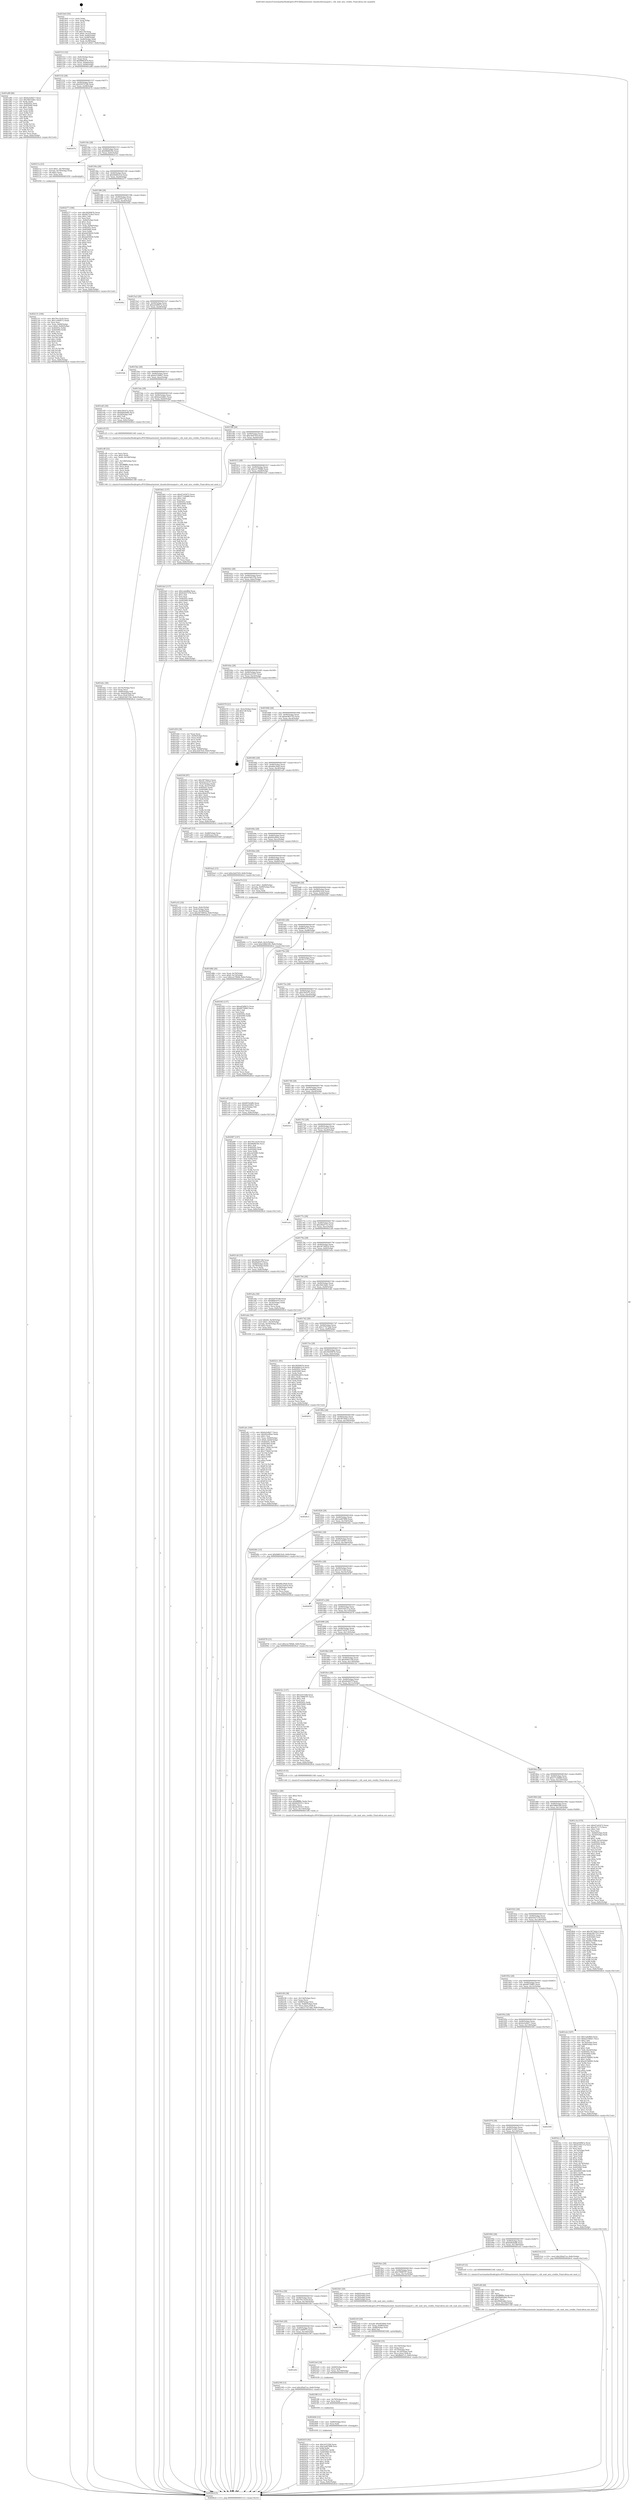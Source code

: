 digraph "0x4014e0" {
  label = "0x4014e0 (/mnt/c/Users/mathe/Desktop/tcc/POCII/binaries/extr_linuxfscifstransport.c_cifs_wait_mtu_credits_Final-ollvm.out::main(0))"
  labelloc = "t"
  node[shape=record]

  Entry [label="",width=0.3,height=0.3,shape=circle,fillcolor=black,style=filled]
  "0x401512" [label="{
     0x401512 [32]\l
     | [instrs]\l
     &nbsp;&nbsp;0x401512 \<+6\>: mov -0x8c(%rbp),%eax\l
     &nbsp;&nbsp;0x401518 \<+2\>: mov %eax,%ecx\l
     &nbsp;&nbsp;0x40151a \<+6\>: sub $0x880fc870,%ecx\l
     &nbsp;&nbsp;0x401520 \<+6\>: mov %eax,-0x90(%rbp)\l
     &nbsp;&nbsp;0x401526 \<+6\>: mov %ecx,-0x94(%rbp)\l
     &nbsp;&nbsp;0x40152c \<+6\>: je 0000000000401a88 \<main+0x5a8\>\l
  }"]
  "0x401a88" [label="{
     0x401a88 [86]\l
     | [instrs]\l
     &nbsp;&nbsp;0x401a88 \<+5\>: mov $0x6a5e8d17,%eax\l
     &nbsp;&nbsp;0x401a8d \<+5\>: mov $0x36d14db1,%ecx\l
     &nbsp;&nbsp;0x401a92 \<+2\>: xor %edx,%edx\l
     &nbsp;&nbsp;0x401a94 \<+7\>: mov 0x40505c,%esi\l
     &nbsp;&nbsp;0x401a9b \<+7\>: mov 0x405060,%edi\l
     &nbsp;&nbsp;0x401aa2 \<+3\>: sub $0x1,%edx\l
     &nbsp;&nbsp;0x401aa5 \<+3\>: mov %esi,%r8d\l
     &nbsp;&nbsp;0x401aa8 \<+3\>: add %edx,%r8d\l
     &nbsp;&nbsp;0x401aab \<+4\>: imul %r8d,%esi\l
     &nbsp;&nbsp;0x401aaf \<+3\>: and $0x1,%esi\l
     &nbsp;&nbsp;0x401ab2 \<+3\>: cmp $0x0,%esi\l
     &nbsp;&nbsp;0x401ab5 \<+4\>: sete %r9b\l
     &nbsp;&nbsp;0x401ab9 \<+3\>: cmp $0xa,%edi\l
     &nbsp;&nbsp;0x401abc \<+4\>: setl %r10b\l
     &nbsp;&nbsp;0x401ac0 \<+3\>: mov %r9b,%r11b\l
     &nbsp;&nbsp;0x401ac3 \<+3\>: and %r10b,%r11b\l
     &nbsp;&nbsp;0x401ac6 \<+3\>: xor %r10b,%r9b\l
     &nbsp;&nbsp;0x401ac9 \<+3\>: or %r9b,%r11b\l
     &nbsp;&nbsp;0x401acc \<+4\>: test $0x1,%r11b\l
     &nbsp;&nbsp;0x401ad0 \<+3\>: cmovne %ecx,%eax\l
     &nbsp;&nbsp;0x401ad3 \<+6\>: mov %eax,-0x8c(%rbp)\l
     &nbsp;&nbsp;0x401ad9 \<+5\>: jmp 00000000004026cd \<main+0x11ed\>\l
  }"]
  "0x401532" [label="{
     0x401532 [28]\l
     | [instrs]\l
     &nbsp;&nbsp;0x401532 \<+5\>: jmp 0000000000401537 \<main+0x57\>\l
     &nbsp;&nbsp;0x401537 \<+6\>: mov -0x90(%rbp),%eax\l
     &nbsp;&nbsp;0x40153d \<+5\>: sub $0x929707d8,%eax\l
     &nbsp;&nbsp;0x401542 \<+6\>: mov %eax,-0x98(%rbp)\l
     &nbsp;&nbsp;0x401548 \<+6\>: je 000000000040247b \<main+0xf9b\>\l
  }"]
  Exit [label="",width=0.3,height=0.3,shape=circle,fillcolor=black,style=filled,peripheries=2]
  "0x40247b" [label="{
     0x40247b\l
  }", style=dashed]
  "0x40154e" [label="{
     0x40154e [28]\l
     | [instrs]\l
     &nbsp;&nbsp;0x40154e \<+5\>: jmp 0000000000401553 \<main+0x73\>\l
     &nbsp;&nbsp;0x401553 \<+6\>: mov -0x90(%rbp),%eax\l
     &nbsp;&nbsp;0x401559 \<+5\>: sub $0x98d603fe,%eax\l
     &nbsp;&nbsp;0x40155e \<+6\>: mov %eax,-0x9c(%rbp)\l
     &nbsp;&nbsp;0x401564 \<+6\>: je 000000000040211a \<main+0xc3a\>\l
  }"]
  "0x402410" [label="{
     0x402410 [92]\l
     | [instrs]\l
     &nbsp;&nbsp;0x402410 \<+5\>: mov $0x3cf155fd,%eax\l
     &nbsp;&nbsp;0x402415 \<+5\>: mov $0x3a487898,%esi\l
     &nbsp;&nbsp;0x40241a \<+3\>: xor %r8d,%r8d\l
     &nbsp;&nbsp;0x40241d \<+8\>: mov 0x40505c,%r9d\l
     &nbsp;&nbsp;0x402425 \<+8\>: mov 0x405060,%r10d\l
     &nbsp;&nbsp;0x40242d \<+4\>: sub $0x1,%r8d\l
     &nbsp;&nbsp;0x402431 \<+3\>: mov %r9d,%r11d\l
     &nbsp;&nbsp;0x402434 \<+3\>: add %r8d,%r11d\l
     &nbsp;&nbsp;0x402437 \<+4\>: imul %r11d,%r9d\l
     &nbsp;&nbsp;0x40243b \<+4\>: and $0x1,%r9d\l
     &nbsp;&nbsp;0x40243f \<+4\>: cmp $0x0,%r9d\l
     &nbsp;&nbsp;0x402443 \<+3\>: sete %bl\l
     &nbsp;&nbsp;0x402446 \<+4\>: cmp $0xa,%r10d\l
     &nbsp;&nbsp;0x40244a \<+4\>: setl %r14b\l
     &nbsp;&nbsp;0x40244e \<+3\>: mov %bl,%r15b\l
     &nbsp;&nbsp;0x402451 \<+3\>: and %r14b,%r15b\l
     &nbsp;&nbsp;0x402454 \<+3\>: xor %r14b,%bl\l
     &nbsp;&nbsp;0x402457 \<+3\>: or %bl,%r15b\l
     &nbsp;&nbsp;0x40245a \<+4\>: test $0x1,%r15b\l
     &nbsp;&nbsp;0x40245e \<+3\>: cmovne %esi,%eax\l
     &nbsp;&nbsp;0x402461 \<+6\>: mov %eax,-0x8c(%rbp)\l
     &nbsp;&nbsp;0x402467 \<+5\>: jmp 00000000004026cd \<main+0x11ed\>\l
  }"]
  "0x40211a" [label="{
     0x40211a [23]\l
     | [instrs]\l
     &nbsp;&nbsp;0x40211a \<+7\>: movl $0x1,-0x78(%rbp)\l
     &nbsp;&nbsp;0x402121 \<+4\>: movslq -0x78(%rbp),%rax\l
     &nbsp;&nbsp;0x402125 \<+4\>: shl $0x2,%rax\l
     &nbsp;&nbsp;0x402129 \<+3\>: mov %rax,%rdi\l
     &nbsp;&nbsp;0x40212c \<+5\>: call 0000000000401050 \<malloc@plt\>\l
     | [calls]\l
     &nbsp;&nbsp;0x401050 \{1\} (unknown)\l
  }"]
  "0x40156a" [label="{
     0x40156a [28]\l
     | [instrs]\l
     &nbsp;&nbsp;0x40156a \<+5\>: jmp 000000000040156f \<main+0x8f\>\l
     &nbsp;&nbsp;0x40156f \<+6\>: mov -0x90(%rbp),%eax\l
     &nbsp;&nbsp;0x401575 \<+5\>: sub $0x9d48221d,%eax\l
     &nbsp;&nbsp;0x40157a \<+6\>: mov %eax,-0xa0(%rbp)\l
     &nbsp;&nbsp;0x401580 \<+6\>: je 0000000000402277 \<main+0xd97\>\l
  }"]
  "0x402404" [label="{
     0x402404 [12]\l
     | [instrs]\l
     &nbsp;&nbsp;0x402404 \<+4\>: mov -0x80(%rbp),%rcx\l
     &nbsp;&nbsp;0x402408 \<+3\>: mov %rcx,%rdi\l
     &nbsp;&nbsp;0x40240b \<+5\>: call 0000000000401030 \<free@plt\>\l
     | [calls]\l
     &nbsp;&nbsp;0x401030 \{1\} (unknown)\l
  }"]
  "0x402277" [label="{
     0x402277 [166]\l
     | [instrs]\l
     &nbsp;&nbsp;0x402277 \<+5\>: mov $0x3820067b,%eax\l
     &nbsp;&nbsp;0x40227c \<+5\>: mov $0x6b72c9e5,%ecx\l
     &nbsp;&nbsp;0x402281 \<+2\>: mov $0x1,%dl\l
     &nbsp;&nbsp;0x402283 \<+2\>: xor %esi,%esi\l
     &nbsp;&nbsp;0x402285 \<+6\>: mov -0x84(%rbp),%edi\l
     &nbsp;&nbsp;0x40228b \<+3\>: sub $0x1,%esi\l
     &nbsp;&nbsp;0x40228e \<+2\>: sub %esi,%edi\l
     &nbsp;&nbsp;0x402290 \<+6\>: mov %edi,-0x84(%rbp)\l
     &nbsp;&nbsp;0x402296 \<+7\>: mov 0x40505c,%esi\l
     &nbsp;&nbsp;0x40229d \<+7\>: mov 0x405060,%edi\l
     &nbsp;&nbsp;0x4022a4 \<+3\>: mov %esi,%r8d\l
     &nbsp;&nbsp;0x4022a7 \<+7\>: add $0xda93fd20,%r8d\l
     &nbsp;&nbsp;0x4022ae \<+4\>: sub $0x1,%r8d\l
     &nbsp;&nbsp;0x4022b2 \<+7\>: sub $0xda93fd20,%r8d\l
     &nbsp;&nbsp;0x4022b9 \<+4\>: imul %r8d,%esi\l
     &nbsp;&nbsp;0x4022bd \<+3\>: and $0x1,%esi\l
     &nbsp;&nbsp;0x4022c0 \<+3\>: cmp $0x0,%esi\l
     &nbsp;&nbsp;0x4022c3 \<+4\>: sete %r9b\l
     &nbsp;&nbsp;0x4022c7 \<+3\>: cmp $0xa,%edi\l
     &nbsp;&nbsp;0x4022ca \<+4\>: setl %r10b\l
     &nbsp;&nbsp;0x4022ce \<+3\>: mov %r9b,%r11b\l
     &nbsp;&nbsp;0x4022d1 \<+4\>: xor $0xff,%r11b\l
     &nbsp;&nbsp;0x4022d5 \<+3\>: mov %r10b,%bl\l
     &nbsp;&nbsp;0x4022d8 \<+3\>: xor $0xff,%bl\l
     &nbsp;&nbsp;0x4022db \<+3\>: xor $0x0,%dl\l
     &nbsp;&nbsp;0x4022de \<+3\>: mov %r11b,%r14b\l
     &nbsp;&nbsp;0x4022e1 \<+4\>: and $0x0,%r14b\l
     &nbsp;&nbsp;0x4022e5 \<+3\>: and %dl,%r9b\l
     &nbsp;&nbsp;0x4022e8 \<+3\>: mov %bl,%r15b\l
     &nbsp;&nbsp;0x4022eb \<+4\>: and $0x0,%r15b\l
     &nbsp;&nbsp;0x4022ef \<+3\>: and %dl,%r10b\l
     &nbsp;&nbsp;0x4022f2 \<+3\>: or %r9b,%r14b\l
     &nbsp;&nbsp;0x4022f5 \<+3\>: or %r10b,%r15b\l
     &nbsp;&nbsp;0x4022f8 \<+3\>: xor %r15b,%r14b\l
     &nbsp;&nbsp;0x4022fb \<+3\>: or %bl,%r11b\l
     &nbsp;&nbsp;0x4022fe \<+4\>: xor $0xff,%r11b\l
     &nbsp;&nbsp;0x402302 \<+3\>: or $0x0,%dl\l
     &nbsp;&nbsp;0x402305 \<+3\>: and %dl,%r11b\l
     &nbsp;&nbsp;0x402308 \<+3\>: or %r11b,%r14b\l
     &nbsp;&nbsp;0x40230b \<+4\>: test $0x1,%r14b\l
     &nbsp;&nbsp;0x40230f \<+3\>: cmovne %ecx,%eax\l
     &nbsp;&nbsp;0x402312 \<+6\>: mov %eax,-0x8c(%rbp)\l
     &nbsp;&nbsp;0x402318 \<+5\>: jmp 00000000004026cd \<main+0x11ed\>\l
  }"]
  "0x401586" [label="{
     0x401586 [28]\l
     | [instrs]\l
     &nbsp;&nbsp;0x401586 \<+5\>: jmp 000000000040158b \<main+0xab\>\l
     &nbsp;&nbsp;0x40158b \<+6\>: mov -0x90(%rbp),%eax\l
     &nbsp;&nbsp;0x401591 \<+5\>: sub $0xaa5657ad,%eax\l
     &nbsp;&nbsp;0x401596 \<+6\>: mov %eax,-0xa4(%rbp)\l
     &nbsp;&nbsp;0x40159c \<+6\>: je 000000000040248a \<main+0xfaa\>\l
  }"]
  "0x4023f8" [label="{
     0x4023f8 [12]\l
     | [instrs]\l
     &nbsp;&nbsp;0x4023f8 \<+4\>: mov -0x70(%rbp),%rcx\l
     &nbsp;&nbsp;0x4023fc \<+3\>: mov %rcx,%rdi\l
     &nbsp;&nbsp;0x4023ff \<+5\>: call 0000000000401030 \<free@plt\>\l
     | [calls]\l
     &nbsp;&nbsp;0x401030 \{1\} (unknown)\l
  }"]
  "0x40248a" [label="{
     0x40248a\l
  }", style=dashed]
  "0x4015a2" [label="{
     0x4015a2 [28]\l
     | [instrs]\l
     &nbsp;&nbsp;0x4015a2 \<+5\>: jmp 00000000004015a7 \<main+0xc7\>\l
     &nbsp;&nbsp;0x4015a7 \<+6\>: mov -0x90(%rbp),%eax\l
     &nbsp;&nbsp;0x4015ad \<+5\>: sub $0xad3d9b7a,%eax\l
     &nbsp;&nbsp;0x4015b2 \<+6\>: mov %eax,-0xa8(%rbp)\l
     &nbsp;&nbsp;0x4015b8 \<+6\>: je 00000000004025db \<main+0x10fb\>\l
  }"]
  "0x4023e6" [label="{
     0x4023e6 [18]\l
     | [instrs]\l
     &nbsp;&nbsp;0x4023e6 \<+4\>: mov -0x60(%rbp),%rcx\l
     &nbsp;&nbsp;0x4023ea \<+3\>: mov %rcx,%rdi\l
     &nbsp;&nbsp;0x4023ed \<+6\>: mov %eax,-0x158(%rbp)\l
     &nbsp;&nbsp;0x4023f3 \<+5\>: call 0000000000401030 \<free@plt\>\l
     | [calls]\l
     &nbsp;&nbsp;0x401030 \{1\} (unknown)\l
  }"]
  "0x4025db" [label="{
     0x4025db\l
  }", style=dashed]
  "0x4015be" [label="{
     0x4015be [28]\l
     | [instrs]\l
     &nbsp;&nbsp;0x4015be \<+5\>: jmp 00000000004015c3 \<main+0xe3\>\l
     &nbsp;&nbsp;0x4015c3 \<+6\>: mov -0x90(%rbp),%eax\l
     &nbsp;&nbsp;0x4015c9 \<+5\>: sub $0xb23368a7,%eax\l
     &nbsp;&nbsp;0x4015ce \<+6\>: mov %eax,-0xac(%rbp)\l
     &nbsp;&nbsp;0x4015d4 \<+6\>: je 0000000000401ed5 \<main+0x9f5\>\l
  }"]
  "0x4023c9" [label="{
     0x4023c9 [29]\l
     | [instrs]\l
     &nbsp;&nbsp;0x4023c9 \<+10\>: movabs $0x4030b6,%rdi\l
     &nbsp;&nbsp;0x4023d3 \<+6\>: mov %eax,-0x88(%rbp)\l
     &nbsp;&nbsp;0x4023d9 \<+6\>: mov -0x88(%rbp),%esi\l
     &nbsp;&nbsp;0x4023df \<+2\>: mov $0x0,%al\l
     &nbsp;&nbsp;0x4023e1 \<+5\>: call 0000000000401040 \<printf@plt\>\l
     | [calls]\l
     &nbsp;&nbsp;0x401040 \{1\} (unknown)\l
  }"]
  "0x401ed5" [label="{
     0x401ed5 [30]\l
     | [instrs]\l
     &nbsp;&nbsp;0x401ed5 \<+5\>: mov $0xe391b7a,%eax\l
     &nbsp;&nbsp;0x401eda \<+5\>: mov $0x6d92b4f6,%ecx\l
     &nbsp;&nbsp;0x401edf \<+3\>: mov -0x2d(%rbp),%dl\l
     &nbsp;&nbsp;0x401ee2 \<+3\>: test $0x1,%dl\l
     &nbsp;&nbsp;0x401ee5 \<+3\>: cmovne %ecx,%eax\l
     &nbsp;&nbsp;0x401ee8 \<+6\>: mov %eax,-0x8c(%rbp)\l
     &nbsp;&nbsp;0x401eee \<+5\>: jmp 00000000004026cd \<main+0x11ed\>\l
  }"]
  "0x4015da" [label="{
     0x4015da [28]\l
     | [instrs]\l
     &nbsp;&nbsp;0x4015da \<+5\>: jmp 00000000004015df \<main+0xff\>\l
     &nbsp;&nbsp;0x4015df \<+6\>: mov -0x90(%rbp),%eax\l
     &nbsp;&nbsp;0x4015e5 \<+5\>: sub $0xbaa5d4b1,%eax\l
     &nbsp;&nbsp;0x4015ea \<+6\>: mov %eax,-0xb0(%rbp)\l
     &nbsp;&nbsp;0x4015f0 \<+6\>: je 0000000000401cf3 \<main+0x813\>\l
  }"]
  "0x4021f6" [label="{
     0x4021f6 [38]\l
     | [instrs]\l
     &nbsp;&nbsp;0x4021f6 \<+6\>: mov -0x154(%rbp),%ecx\l
     &nbsp;&nbsp;0x4021fc \<+3\>: imul %eax,%ecx\l
     &nbsp;&nbsp;0x4021ff \<+4\>: mov -0x80(%rbp),%rsi\l
     &nbsp;&nbsp;0x402203 \<+7\>: movslq -0x84(%rbp),%rdi\l
     &nbsp;&nbsp;0x40220a \<+3\>: mov %ecx,(%rsi,%rdi,4)\l
     &nbsp;&nbsp;0x40220d \<+10\>: movl $0x377b73dd,-0x8c(%rbp)\l
     &nbsp;&nbsp;0x402217 \<+5\>: jmp 00000000004026cd \<main+0x11ed\>\l
  }"]
  "0x401cf3" [label="{
     0x401cf3 [5]\l
     | [instrs]\l
     &nbsp;&nbsp;0x401cf3 \<+5\>: call 0000000000401160 \<next_i\>\l
     | [calls]\l
     &nbsp;&nbsp;0x401160 \{1\} (/mnt/c/Users/mathe/Desktop/tcc/POCII/binaries/extr_linuxfscifstransport.c_cifs_wait_mtu_credits_Final-ollvm.out::next_i)\l
  }"]
  "0x4015f6" [label="{
     0x4015f6 [28]\l
     | [instrs]\l
     &nbsp;&nbsp;0x4015f6 \<+5\>: jmp 00000000004015fb \<main+0x11b\>\l
     &nbsp;&nbsp;0x4015fb \<+6\>: mov -0x90(%rbp),%eax\l
     &nbsp;&nbsp;0x401601 \<+5\>: sub $0xc4e67fc9,%eax\l
     &nbsp;&nbsp;0x401606 \<+6\>: mov %eax,-0xb4(%rbp)\l
     &nbsp;&nbsp;0x40160c \<+6\>: je 0000000000401bb1 \<main+0x6d1\>\l
  }"]
  "0x4021ce" [label="{
     0x4021ce [40]\l
     | [instrs]\l
     &nbsp;&nbsp;0x4021ce \<+5\>: mov $0x2,%ecx\l
     &nbsp;&nbsp;0x4021d3 \<+1\>: cltd\l
     &nbsp;&nbsp;0x4021d4 \<+2\>: idiv %ecx\l
     &nbsp;&nbsp;0x4021d6 \<+6\>: imul $0xfffffffe,%edx,%ecx\l
     &nbsp;&nbsp;0x4021dc \<+6\>: sub $0xfb201011,%ecx\l
     &nbsp;&nbsp;0x4021e2 \<+3\>: add $0x1,%ecx\l
     &nbsp;&nbsp;0x4021e5 \<+6\>: add $0xfb201011,%ecx\l
     &nbsp;&nbsp;0x4021eb \<+6\>: mov %ecx,-0x154(%rbp)\l
     &nbsp;&nbsp;0x4021f1 \<+5\>: call 0000000000401160 \<next_i\>\l
     | [calls]\l
     &nbsp;&nbsp;0x401160 \{1\} (/mnt/c/Users/mathe/Desktop/tcc/POCII/binaries/extr_linuxfscifstransport.c_cifs_wait_mtu_credits_Final-ollvm.out::next_i)\l
  }"]
  "0x401bb1" [label="{
     0x401bb1 [137]\l
     | [instrs]\l
     &nbsp;&nbsp;0x401bb1 \<+5\>: mov $0x47cb5472,%eax\l
     &nbsp;&nbsp;0x401bb6 \<+5\>: mov $0x571e8d66,%ecx\l
     &nbsp;&nbsp;0x401bbb \<+2\>: mov $0x1,%dl\l
     &nbsp;&nbsp;0x401bbd \<+2\>: xor %esi,%esi\l
     &nbsp;&nbsp;0x401bbf \<+7\>: mov 0x40505c,%edi\l
     &nbsp;&nbsp;0x401bc6 \<+8\>: mov 0x405060,%r8d\l
     &nbsp;&nbsp;0x401bce \<+3\>: sub $0x1,%esi\l
     &nbsp;&nbsp;0x401bd1 \<+3\>: mov %edi,%r9d\l
     &nbsp;&nbsp;0x401bd4 \<+3\>: add %esi,%r9d\l
     &nbsp;&nbsp;0x401bd7 \<+4\>: imul %r9d,%edi\l
     &nbsp;&nbsp;0x401bdb \<+3\>: and $0x1,%edi\l
     &nbsp;&nbsp;0x401bde \<+3\>: cmp $0x0,%edi\l
     &nbsp;&nbsp;0x401be1 \<+4\>: sete %r10b\l
     &nbsp;&nbsp;0x401be5 \<+4\>: cmp $0xa,%r8d\l
     &nbsp;&nbsp;0x401be9 \<+4\>: setl %r11b\l
     &nbsp;&nbsp;0x401bed \<+3\>: mov %r10b,%bl\l
     &nbsp;&nbsp;0x401bf0 \<+3\>: xor $0xff,%bl\l
     &nbsp;&nbsp;0x401bf3 \<+3\>: mov %r11b,%r14b\l
     &nbsp;&nbsp;0x401bf6 \<+4\>: xor $0xff,%r14b\l
     &nbsp;&nbsp;0x401bfa \<+3\>: xor $0x0,%dl\l
     &nbsp;&nbsp;0x401bfd \<+3\>: mov %bl,%r15b\l
     &nbsp;&nbsp;0x401c00 \<+4\>: and $0x0,%r15b\l
     &nbsp;&nbsp;0x401c04 \<+3\>: and %dl,%r10b\l
     &nbsp;&nbsp;0x401c07 \<+3\>: mov %r14b,%r12b\l
     &nbsp;&nbsp;0x401c0a \<+4\>: and $0x0,%r12b\l
     &nbsp;&nbsp;0x401c0e \<+3\>: and %dl,%r11b\l
     &nbsp;&nbsp;0x401c11 \<+3\>: or %r10b,%r15b\l
     &nbsp;&nbsp;0x401c14 \<+3\>: or %r11b,%r12b\l
     &nbsp;&nbsp;0x401c17 \<+3\>: xor %r12b,%r15b\l
     &nbsp;&nbsp;0x401c1a \<+3\>: or %r14b,%bl\l
     &nbsp;&nbsp;0x401c1d \<+3\>: xor $0xff,%bl\l
     &nbsp;&nbsp;0x401c20 \<+3\>: or $0x0,%dl\l
     &nbsp;&nbsp;0x401c23 \<+2\>: and %dl,%bl\l
     &nbsp;&nbsp;0x401c25 \<+3\>: or %bl,%r15b\l
     &nbsp;&nbsp;0x401c28 \<+4\>: test $0x1,%r15b\l
     &nbsp;&nbsp;0x401c2c \<+3\>: cmovne %ecx,%eax\l
     &nbsp;&nbsp;0x401c2f \<+6\>: mov %eax,-0x8c(%rbp)\l
     &nbsp;&nbsp;0x401c35 \<+5\>: jmp 00000000004026cd \<main+0x11ed\>\l
  }"]
  "0x401612" [label="{
     0x401612 [28]\l
     | [instrs]\l
     &nbsp;&nbsp;0x401612 \<+5\>: jmp 0000000000401617 \<main+0x137\>\l
     &nbsp;&nbsp;0x401617 \<+6\>: mov -0x90(%rbp),%eax\l
     &nbsp;&nbsp;0x40161d \<+5\>: sub $0xcee789d6,%eax\l
     &nbsp;&nbsp;0x401622 \<+6\>: mov %eax,-0xb8(%rbp)\l
     &nbsp;&nbsp;0x401628 \<+6\>: je 0000000000401da5 \<main+0x8c5\>\l
  }"]
  "0x401a02" [label="{
     0x401a02\l
  }", style=dashed]
  "0x401da5" [label="{
     0x401da5 [137]\l
     | [instrs]\l
     &nbsp;&nbsp;0x401da5 \<+5\>: mov $0x1a4eff4d,%eax\l
     &nbsp;&nbsp;0x401daa \<+5\>: mov $0x63d37376,%ecx\l
     &nbsp;&nbsp;0x401daf \<+2\>: mov $0x1,%dl\l
     &nbsp;&nbsp;0x401db1 \<+2\>: xor %esi,%esi\l
     &nbsp;&nbsp;0x401db3 \<+7\>: mov 0x40505c,%edi\l
     &nbsp;&nbsp;0x401dba \<+8\>: mov 0x405060,%r8d\l
     &nbsp;&nbsp;0x401dc2 \<+3\>: sub $0x1,%esi\l
     &nbsp;&nbsp;0x401dc5 \<+3\>: mov %edi,%r9d\l
     &nbsp;&nbsp;0x401dc8 \<+3\>: add %esi,%r9d\l
     &nbsp;&nbsp;0x401dcb \<+4\>: imul %r9d,%edi\l
     &nbsp;&nbsp;0x401dcf \<+3\>: and $0x1,%edi\l
     &nbsp;&nbsp;0x401dd2 \<+3\>: cmp $0x0,%edi\l
     &nbsp;&nbsp;0x401dd5 \<+4\>: sete %r10b\l
     &nbsp;&nbsp;0x401dd9 \<+4\>: cmp $0xa,%r8d\l
     &nbsp;&nbsp;0x401ddd \<+4\>: setl %r11b\l
     &nbsp;&nbsp;0x401de1 \<+3\>: mov %r10b,%bl\l
     &nbsp;&nbsp;0x401de4 \<+3\>: xor $0xff,%bl\l
     &nbsp;&nbsp;0x401de7 \<+3\>: mov %r11b,%r14b\l
     &nbsp;&nbsp;0x401dea \<+4\>: xor $0xff,%r14b\l
     &nbsp;&nbsp;0x401dee \<+3\>: xor $0x1,%dl\l
     &nbsp;&nbsp;0x401df1 \<+3\>: mov %bl,%r15b\l
     &nbsp;&nbsp;0x401df4 \<+4\>: and $0xff,%r15b\l
     &nbsp;&nbsp;0x401df8 \<+3\>: and %dl,%r10b\l
     &nbsp;&nbsp;0x401dfb \<+3\>: mov %r14b,%r12b\l
     &nbsp;&nbsp;0x401dfe \<+4\>: and $0xff,%r12b\l
     &nbsp;&nbsp;0x401e02 \<+3\>: and %dl,%r11b\l
     &nbsp;&nbsp;0x401e05 \<+3\>: or %r10b,%r15b\l
     &nbsp;&nbsp;0x401e08 \<+3\>: or %r11b,%r12b\l
     &nbsp;&nbsp;0x401e0b \<+3\>: xor %r12b,%r15b\l
     &nbsp;&nbsp;0x401e0e \<+3\>: or %r14b,%bl\l
     &nbsp;&nbsp;0x401e11 \<+3\>: xor $0xff,%bl\l
     &nbsp;&nbsp;0x401e14 \<+3\>: or $0x1,%dl\l
     &nbsp;&nbsp;0x401e17 \<+2\>: and %dl,%bl\l
     &nbsp;&nbsp;0x401e19 \<+3\>: or %bl,%r15b\l
     &nbsp;&nbsp;0x401e1c \<+4\>: test $0x1,%r15b\l
     &nbsp;&nbsp;0x401e20 \<+3\>: cmovne %ecx,%eax\l
     &nbsp;&nbsp;0x401e23 \<+6\>: mov %eax,-0x8c(%rbp)\l
     &nbsp;&nbsp;0x401e29 \<+5\>: jmp 00000000004026cd \<main+0x11ed\>\l
  }"]
  "0x40162e" [label="{
     0x40162e [28]\l
     | [instrs]\l
     &nbsp;&nbsp;0x40162e \<+5\>: jmp 0000000000401633 \<main+0x153\>\l
     &nbsp;&nbsp;0x401633 \<+6\>: mov -0x90(%rbp),%eax\l
     &nbsp;&nbsp;0x401639 \<+5\>: sub $0xd166155b,%eax\l
     &nbsp;&nbsp;0x40163e \<+6\>: mov %eax,-0xbc(%rbp)\l
     &nbsp;&nbsp;0x401644 \<+6\>: je 0000000000401d50 \<main+0x870\>\l
  }"]
  "0x402199" [label="{
     0x402199 [15]\l
     | [instrs]\l
     &nbsp;&nbsp;0x402199 \<+10\>: movl $0x2f0a07ce,-0x8c(%rbp)\l
     &nbsp;&nbsp;0x4021a3 \<+5\>: jmp 00000000004026cd \<main+0x11ed\>\l
  }"]
  "0x401d50" [label="{
     0x401d50 [36]\l
     | [instrs]\l
     &nbsp;&nbsp;0x401d50 \<+2\>: xor %eax,%eax\l
     &nbsp;&nbsp;0x401d52 \<+3\>: mov -0x64(%rbp),%ecx\l
     &nbsp;&nbsp;0x401d55 \<+2\>: mov %eax,%edx\l
     &nbsp;&nbsp;0x401d57 \<+2\>: sub %ecx,%edx\l
     &nbsp;&nbsp;0x401d59 \<+2\>: mov %eax,%ecx\l
     &nbsp;&nbsp;0x401d5b \<+3\>: sub $0x1,%ecx\l
     &nbsp;&nbsp;0x401d5e \<+2\>: add %ecx,%edx\l
     &nbsp;&nbsp;0x401d60 \<+2\>: sub %edx,%eax\l
     &nbsp;&nbsp;0x401d62 \<+3\>: mov %eax,-0x64(%rbp)\l
     &nbsp;&nbsp;0x401d65 \<+10\>: movl $0xc4e67fc9,-0x8c(%rbp)\l
     &nbsp;&nbsp;0x401d6f \<+5\>: jmp 00000000004026cd \<main+0x11ed\>\l
  }"]
  "0x40164a" [label="{
     0x40164a [28]\l
     | [instrs]\l
     &nbsp;&nbsp;0x40164a \<+5\>: jmp 000000000040164f \<main+0x16f\>\l
     &nbsp;&nbsp;0x40164f \<+6\>: mov -0x90(%rbp),%eax\l
     &nbsp;&nbsp;0x401655 \<+5\>: sub $0xd2a10197,%eax\l
     &nbsp;&nbsp;0x40165a \<+6\>: mov %eax,-0xc0(%rbp)\l
     &nbsp;&nbsp;0x401660 \<+6\>: je 0000000000402570 \<main+0x1090\>\l
  }"]
  "0x4019e6" [label="{
     0x4019e6 [28]\l
     | [instrs]\l
     &nbsp;&nbsp;0x4019e6 \<+5\>: jmp 00000000004019eb \<main+0x50b\>\l
     &nbsp;&nbsp;0x4019eb \<+6\>: mov -0x90(%rbp),%eax\l
     &nbsp;&nbsp;0x4019f1 \<+5\>: sub $0x7cd49975,%eax\l
     &nbsp;&nbsp;0x4019f6 \<+6\>: mov %eax,-0x144(%rbp)\l
     &nbsp;&nbsp;0x4019fc \<+6\>: je 0000000000402199 \<main+0xcb9\>\l
  }"]
  "0x402570" [label="{
     0x402570 [21]\l
     | [instrs]\l
     &nbsp;&nbsp;0x402570 \<+3\>: mov -0x2c(%rbp),%eax\l
     &nbsp;&nbsp;0x402573 \<+7\>: add $0x138,%rsp\l
     &nbsp;&nbsp;0x40257a \<+1\>: pop %rbx\l
     &nbsp;&nbsp;0x40257b \<+2\>: pop %r12\l
     &nbsp;&nbsp;0x40257d \<+2\>: pop %r13\l
     &nbsp;&nbsp;0x40257f \<+2\>: pop %r14\l
     &nbsp;&nbsp;0x402581 \<+2\>: pop %r15\l
     &nbsp;&nbsp;0x402583 \<+1\>: pop %rbp\l
     &nbsp;&nbsp;0x402584 \<+1\>: ret\l
  }"]
  "0x401666" [label="{
     0x401666 [28]\l
     | [instrs]\l
     &nbsp;&nbsp;0x401666 \<+5\>: jmp 000000000040166b \<main+0x18b\>\l
     &nbsp;&nbsp;0x40166b \<+6\>: mov -0x90(%rbp),%eax\l
     &nbsp;&nbsp;0x401671 \<+5\>: sub $0xdc963703,%eax\l
     &nbsp;&nbsp;0x401676 \<+6\>: mov %eax,-0xc4(%rbp)\l
     &nbsp;&nbsp;0x40167c \<+6\>: je 000000000040250f \<main+0x102f\>\l
  }"]
  "0x4025fd" [label="{
     0x4025fd\l
  }", style=dashed]
  "0x40250f" [label="{
     0x40250f [97]\l
     | [instrs]\l
     &nbsp;&nbsp;0x40250f \<+5\>: mov $0x38756dc3,%eax\l
     &nbsp;&nbsp;0x402514 \<+5\>: mov $0xd2a10197,%ecx\l
     &nbsp;&nbsp;0x402519 \<+3\>: mov -0x3c(%rbp),%edx\l
     &nbsp;&nbsp;0x40251c \<+3\>: mov %edx,-0x2c(%rbp)\l
     &nbsp;&nbsp;0x40251f \<+7\>: mov 0x40505c,%edx\l
     &nbsp;&nbsp;0x402526 \<+7\>: mov 0x405060,%esi\l
     &nbsp;&nbsp;0x40252d \<+2\>: mov %edx,%edi\l
     &nbsp;&nbsp;0x40252f \<+6\>: sub $0xa3b4e970,%edi\l
     &nbsp;&nbsp;0x402535 \<+3\>: sub $0x1,%edi\l
     &nbsp;&nbsp;0x402538 \<+6\>: add $0xa3b4e970,%edi\l
     &nbsp;&nbsp;0x40253e \<+3\>: imul %edi,%edx\l
     &nbsp;&nbsp;0x402541 \<+3\>: and $0x1,%edx\l
     &nbsp;&nbsp;0x402544 \<+3\>: cmp $0x0,%edx\l
     &nbsp;&nbsp;0x402547 \<+4\>: sete %r8b\l
     &nbsp;&nbsp;0x40254b \<+3\>: cmp $0xa,%esi\l
     &nbsp;&nbsp;0x40254e \<+4\>: setl %r9b\l
     &nbsp;&nbsp;0x402552 \<+3\>: mov %r8b,%r10b\l
     &nbsp;&nbsp;0x402555 \<+3\>: and %r9b,%r10b\l
     &nbsp;&nbsp;0x402558 \<+3\>: xor %r9b,%r8b\l
     &nbsp;&nbsp;0x40255b \<+3\>: or %r8b,%r10b\l
     &nbsp;&nbsp;0x40255e \<+4\>: test $0x1,%r10b\l
     &nbsp;&nbsp;0x402562 \<+3\>: cmovne %ecx,%eax\l
     &nbsp;&nbsp;0x402565 \<+6\>: mov %eax,-0x8c(%rbp)\l
     &nbsp;&nbsp;0x40256b \<+5\>: jmp 00000000004026cd \<main+0x11ed\>\l
  }"]
  "0x401682" [label="{
     0x401682 [28]\l
     | [instrs]\l
     &nbsp;&nbsp;0x401682 \<+5\>: jmp 0000000000401687 \<main+0x1a7\>\l
     &nbsp;&nbsp;0x401687 \<+6\>: mov -0x90(%rbp),%eax\l
     &nbsp;&nbsp;0x40168d \<+5\>: sub $0xdfdc29a9,%eax\l
     &nbsp;&nbsp;0x401692 \<+6\>: mov %eax,-0xc8(%rbp)\l
     &nbsp;&nbsp;0x401698 \<+6\>: je 0000000000401a45 \<main+0x565\>\l
  }"]
  "0x4019ca" [label="{
     0x4019ca [28]\l
     | [instrs]\l
     &nbsp;&nbsp;0x4019ca \<+5\>: jmp 00000000004019cf \<main+0x4ef\>\l
     &nbsp;&nbsp;0x4019cf \<+6\>: mov -0x90(%rbp),%eax\l
     &nbsp;&nbsp;0x4019d5 \<+5\>: sub $0x79cc1b18,%eax\l
     &nbsp;&nbsp;0x4019da \<+6\>: mov %eax,-0x140(%rbp)\l
     &nbsp;&nbsp;0x4019e0 \<+6\>: je 00000000004025fd \<main+0x111d\>\l
  }"]
  "0x401a45" [label="{
     0x401a45 [13]\l
     | [instrs]\l
     &nbsp;&nbsp;0x401a45 \<+4\>: mov -0x48(%rbp),%rax\l
     &nbsp;&nbsp;0x401a49 \<+4\>: mov 0x8(%rax),%rdi\l
     &nbsp;&nbsp;0x401a4d \<+5\>: call 0000000000401060 \<atoi@plt\>\l
     | [calls]\l
     &nbsp;&nbsp;0x401060 \{1\} (unknown)\l
  }"]
  "0x40169e" [label="{
     0x40169e [28]\l
     | [instrs]\l
     &nbsp;&nbsp;0x40169e \<+5\>: jmp 00000000004016a3 \<main+0x1c3\>\l
     &nbsp;&nbsp;0x4016a3 \<+6\>: mov -0x90(%rbp),%eax\l
     &nbsp;&nbsp;0x4016a9 \<+5\>: sub $0xf42e90ee,%eax\l
     &nbsp;&nbsp;0x4016ae \<+6\>: mov %eax,-0xcc(%rbp)\l
     &nbsp;&nbsp;0x4016b4 \<+6\>: je 0000000000401ba2 \<main+0x6c2\>\l
  }"]
  "0x4023b5" [label="{
     0x4023b5 [20]\l
     | [instrs]\l
     &nbsp;&nbsp;0x4023b5 \<+4\>: mov -0x60(%rbp),%rdi\l
     &nbsp;&nbsp;0x4023b9 \<+3\>: mov -0x50(%rbp),%esi\l
     &nbsp;&nbsp;0x4023bc \<+4\>: mov -0x70(%rbp),%rdx\l
     &nbsp;&nbsp;0x4023c0 \<+4\>: mov -0x80(%rbp),%rcx\l
     &nbsp;&nbsp;0x4023c4 \<+5\>: call 0000000000401240 \<cifs_wait_mtu_credits\>\l
     | [calls]\l
     &nbsp;&nbsp;0x401240 \{1\} (/mnt/c/Users/mathe/Desktop/tcc/POCII/binaries/extr_linuxfscifstransport.c_cifs_wait_mtu_credits_Final-ollvm.out::cifs_wait_mtu_credits)\l
  }"]
  "0x401ba2" [label="{
     0x401ba2 [15]\l
     | [instrs]\l
     &nbsp;&nbsp;0x401ba2 \<+10\>: movl $0xc4e67fc9,-0x8c(%rbp)\l
     &nbsp;&nbsp;0x401bac \<+5\>: jmp 00000000004026cd \<main+0x11ed\>\l
  }"]
  "0x4016ba" [label="{
     0x4016ba [28]\l
     | [instrs]\l
     &nbsp;&nbsp;0x4016ba \<+5\>: jmp 00000000004016bf \<main+0x1df\>\l
     &nbsp;&nbsp;0x4016bf \<+6\>: mov -0x90(%rbp),%eax\l
     &nbsp;&nbsp;0x4016c5 \<+5\>: sub $0xf655eb86,%eax\l
     &nbsp;&nbsp;0x4016ca \<+6\>: mov %eax,-0xd0(%rbp)\l
     &nbsp;&nbsp;0x4016d0 \<+6\>: je 0000000000401d74 \<main+0x894\>\l
  }"]
  "0x402131" [label="{
     0x402131 [104]\l
     | [instrs]\l
     &nbsp;&nbsp;0x402131 \<+5\>: mov $0x79cc1b18,%ecx\l
     &nbsp;&nbsp;0x402136 \<+5\>: mov $0x7cd49975,%edx\l
     &nbsp;&nbsp;0x40213b \<+2\>: xor %esi,%esi\l
     &nbsp;&nbsp;0x40213d \<+4\>: mov %rax,-0x80(%rbp)\l
     &nbsp;&nbsp;0x402141 \<+10\>: movl $0x0,-0x84(%rbp)\l
     &nbsp;&nbsp;0x40214b \<+8\>: mov 0x40505c,%r8d\l
     &nbsp;&nbsp;0x402153 \<+8\>: mov 0x405060,%r9d\l
     &nbsp;&nbsp;0x40215b \<+3\>: sub $0x1,%esi\l
     &nbsp;&nbsp;0x40215e \<+3\>: mov %r8d,%r10d\l
     &nbsp;&nbsp;0x402161 \<+3\>: add %esi,%r10d\l
     &nbsp;&nbsp;0x402164 \<+4\>: imul %r10d,%r8d\l
     &nbsp;&nbsp;0x402168 \<+4\>: and $0x1,%r8d\l
     &nbsp;&nbsp;0x40216c \<+4\>: cmp $0x0,%r8d\l
     &nbsp;&nbsp;0x402170 \<+4\>: sete %r11b\l
     &nbsp;&nbsp;0x402174 \<+4\>: cmp $0xa,%r9d\l
     &nbsp;&nbsp;0x402178 \<+3\>: setl %bl\l
     &nbsp;&nbsp;0x40217b \<+3\>: mov %r11b,%r14b\l
     &nbsp;&nbsp;0x40217e \<+3\>: and %bl,%r14b\l
     &nbsp;&nbsp;0x402181 \<+3\>: xor %bl,%r11b\l
     &nbsp;&nbsp;0x402184 \<+3\>: or %r11b,%r14b\l
     &nbsp;&nbsp;0x402187 \<+4\>: test $0x1,%r14b\l
     &nbsp;&nbsp;0x40218b \<+3\>: cmovne %edx,%ecx\l
     &nbsp;&nbsp;0x40218e \<+6\>: mov %ecx,-0x8c(%rbp)\l
     &nbsp;&nbsp;0x402194 \<+5\>: jmp 00000000004026cd \<main+0x11ed\>\l
  }"]
  "0x401d74" [label="{
     0x401d74 [23]\l
     | [instrs]\l
     &nbsp;&nbsp;0x401d74 \<+7\>: movl $0x1,-0x68(%rbp)\l
     &nbsp;&nbsp;0x401d7b \<+4\>: movslq -0x68(%rbp),%rax\l
     &nbsp;&nbsp;0x401d7f \<+4\>: shl $0x2,%rax\l
     &nbsp;&nbsp;0x401d83 \<+3\>: mov %rax,%rdi\l
     &nbsp;&nbsp;0x401d86 \<+5\>: call 0000000000401050 \<malloc@plt\>\l
     | [calls]\l
     &nbsp;&nbsp;0x401050 \{1\} (unknown)\l
  }"]
  "0x4016d6" [label="{
     0x4016d6 [28]\l
     | [instrs]\l
     &nbsp;&nbsp;0x4016d6 \<+5\>: jmp 00000000004016db \<main+0x1fb\>\l
     &nbsp;&nbsp;0x4016db \<+6\>: mov -0x90(%rbp),%eax\l
     &nbsp;&nbsp;0x4016e1 \<+5\>: sub $0xfd6614c6,%eax\l
     &nbsp;&nbsp;0x4016e6 \<+6\>: mov %eax,-0xd4(%rbp)\l
     &nbsp;&nbsp;0x4016ec \<+6\>: je 000000000040249e \<main+0xfbe\>\l
  }"]
  "0x401f20" [label="{
     0x401f20 [35]\l
     | [instrs]\l
     &nbsp;&nbsp;0x401f20 \<+6\>: mov -0x150(%rbp),%ecx\l
     &nbsp;&nbsp;0x401f26 \<+3\>: imul %eax,%ecx\l
     &nbsp;&nbsp;0x401f29 \<+4\>: mov -0x70(%rbp),%rsi\l
     &nbsp;&nbsp;0x401f2d \<+4\>: movslq -0x74(%rbp),%rdi\l
     &nbsp;&nbsp;0x401f31 \<+3\>: mov %ecx,(%rsi,%rdi,4)\l
     &nbsp;&nbsp;0x401f34 \<+10\>: movl $0xffbfd7c3,-0x8c(%rbp)\l
     &nbsp;&nbsp;0x401f3e \<+5\>: jmp 00000000004026cd \<main+0x11ed\>\l
  }"]
  "0x40249e" [label="{
     0x40249e [22]\l
     | [instrs]\l
     &nbsp;&nbsp;0x40249e \<+7\>: movl $0x0,-0x3c(%rbp)\l
     &nbsp;&nbsp;0x4024a5 \<+10\>: movl $0x598fe599,-0x8c(%rbp)\l
     &nbsp;&nbsp;0x4024af \<+5\>: jmp 00000000004026cd \<main+0x11ed\>\l
  }"]
  "0x4016f2" [label="{
     0x4016f2 [28]\l
     | [instrs]\l
     &nbsp;&nbsp;0x4016f2 \<+5\>: jmp 00000000004016f7 \<main+0x217\>\l
     &nbsp;&nbsp;0x4016f7 \<+6\>: mov -0x90(%rbp),%eax\l
     &nbsp;&nbsp;0x4016fd \<+5\>: sub $0xffbfd7c3,%eax\l
     &nbsp;&nbsp;0x401702 \<+6\>: mov %eax,-0xd8(%rbp)\l
     &nbsp;&nbsp;0x401708 \<+6\>: je 0000000000401f43 \<main+0xa63\>\l
  }"]
  "0x401ef8" [label="{
     0x401ef8 [40]\l
     | [instrs]\l
     &nbsp;&nbsp;0x401ef8 \<+5\>: mov $0x2,%ecx\l
     &nbsp;&nbsp;0x401efd \<+1\>: cltd\l
     &nbsp;&nbsp;0x401efe \<+2\>: idiv %ecx\l
     &nbsp;&nbsp;0x401f00 \<+6\>: imul $0xfffffffe,%edx,%ecx\l
     &nbsp;&nbsp;0x401f06 \<+6\>: add $0x99d93db2,%ecx\l
     &nbsp;&nbsp;0x401f0c \<+3\>: add $0x1,%ecx\l
     &nbsp;&nbsp;0x401f0f \<+6\>: sub $0x99d93db2,%ecx\l
     &nbsp;&nbsp;0x401f15 \<+6\>: mov %ecx,-0x150(%rbp)\l
     &nbsp;&nbsp;0x401f1b \<+5\>: call 0000000000401160 \<next_i\>\l
     | [calls]\l
     &nbsp;&nbsp;0x401160 \{1\} (/mnt/c/Users/mathe/Desktop/tcc/POCII/binaries/extr_linuxfscifstransport.c_cifs_wait_mtu_credits_Final-ollvm.out::next_i)\l
  }"]
  "0x401f43" [label="{
     0x401f43 [137]\l
     | [instrs]\l
     &nbsp;&nbsp;0x401f43 \<+5\>: mov $0xad3d9b7a,%eax\l
     &nbsp;&nbsp;0x401f48 \<+5\>: mov $0x68759f65,%ecx\l
     &nbsp;&nbsp;0x401f4d \<+2\>: mov $0x1,%dl\l
     &nbsp;&nbsp;0x401f4f \<+2\>: xor %esi,%esi\l
     &nbsp;&nbsp;0x401f51 \<+7\>: mov 0x40505c,%edi\l
     &nbsp;&nbsp;0x401f58 \<+8\>: mov 0x405060,%r8d\l
     &nbsp;&nbsp;0x401f60 \<+3\>: sub $0x1,%esi\l
     &nbsp;&nbsp;0x401f63 \<+3\>: mov %edi,%r9d\l
     &nbsp;&nbsp;0x401f66 \<+3\>: add %esi,%r9d\l
     &nbsp;&nbsp;0x401f69 \<+4\>: imul %r9d,%edi\l
     &nbsp;&nbsp;0x401f6d \<+3\>: and $0x1,%edi\l
     &nbsp;&nbsp;0x401f70 \<+3\>: cmp $0x0,%edi\l
     &nbsp;&nbsp;0x401f73 \<+4\>: sete %r10b\l
     &nbsp;&nbsp;0x401f77 \<+4\>: cmp $0xa,%r8d\l
     &nbsp;&nbsp;0x401f7b \<+4\>: setl %r11b\l
     &nbsp;&nbsp;0x401f7f \<+3\>: mov %r10b,%bl\l
     &nbsp;&nbsp;0x401f82 \<+3\>: xor $0xff,%bl\l
     &nbsp;&nbsp;0x401f85 \<+3\>: mov %r11b,%r14b\l
     &nbsp;&nbsp;0x401f88 \<+4\>: xor $0xff,%r14b\l
     &nbsp;&nbsp;0x401f8c \<+3\>: xor $0x0,%dl\l
     &nbsp;&nbsp;0x401f8f \<+3\>: mov %bl,%r15b\l
     &nbsp;&nbsp;0x401f92 \<+4\>: and $0x0,%r15b\l
     &nbsp;&nbsp;0x401f96 \<+3\>: and %dl,%r10b\l
     &nbsp;&nbsp;0x401f99 \<+3\>: mov %r14b,%r12b\l
     &nbsp;&nbsp;0x401f9c \<+4\>: and $0x0,%r12b\l
     &nbsp;&nbsp;0x401fa0 \<+3\>: and %dl,%r11b\l
     &nbsp;&nbsp;0x401fa3 \<+3\>: or %r10b,%r15b\l
     &nbsp;&nbsp;0x401fa6 \<+3\>: or %r11b,%r12b\l
     &nbsp;&nbsp;0x401fa9 \<+3\>: xor %r12b,%r15b\l
     &nbsp;&nbsp;0x401fac \<+3\>: or %r14b,%bl\l
     &nbsp;&nbsp;0x401faf \<+3\>: xor $0xff,%bl\l
     &nbsp;&nbsp;0x401fb2 \<+3\>: or $0x0,%dl\l
     &nbsp;&nbsp;0x401fb5 \<+2\>: and %dl,%bl\l
     &nbsp;&nbsp;0x401fb7 \<+3\>: or %bl,%r15b\l
     &nbsp;&nbsp;0x401fba \<+4\>: test $0x1,%r15b\l
     &nbsp;&nbsp;0x401fbe \<+3\>: cmovne %ecx,%eax\l
     &nbsp;&nbsp;0x401fc1 \<+6\>: mov %eax,-0x8c(%rbp)\l
     &nbsp;&nbsp;0x401fc7 \<+5\>: jmp 00000000004026cd \<main+0x11ed\>\l
  }"]
  "0x40170e" [label="{
     0x40170e [28]\l
     | [instrs]\l
     &nbsp;&nbsp;0x40170e \<+5\>: jmp 0000000000401713 \<main+0x233\>\l
     &nbsp;&nbsp;0x401713 \<+6\>: mov -0x90(%rbp),%eax\l
     &nbsp;&nbsp;0x401719 \<+5\>: sub $0xc917c73,%eax\l
     &nbsp;&nbsp;0x40171e \<+6\>: mov %eax,-0xdc(%rbp)\l
     &nbsp;&nbsp;0x401724 \<+6\>: je 0000000000401cd5 \<main+0x7f5\>\l
  }"]
  "0x4019ae" [label="{
     0x4019ae [28]\l
     | [instrs]\l
     &nbsp;&nbsp;0x4019ae \<+5\>: jmp 00000000004019b3 \<main+0x4d3\>\l
     &nbsp;&nbsp;0x4019b3 \<+6\>: mov -0x90(%rbp),%eax\l
     &nbsp;&nbsp;0x4019b9 \<+5\>: sub $0x7998f797,%eax\l
     &nbsp;&nbsp;0x4019be \<+6\>: mov %eax,-0x13c(%rbp)\l
     &nbsp;&nbsp;0x4019c4 \<+6\>: je 00000000004023b5 \<main+0xed5\>\l
  }"]
  "0x401cd5" [label="{
     0x401cd5 [30]\l
     | [instrs]\l
     &nbsp;&nbsp;0x401cd5 \<+5\>: mov $0xf655eb86,%eax\l
     &nbsp;&nbsp;0x401cda \<+5\>: mov $0xbaa5d4b1,%ecx\l
     &nbsp;&nbsp;0x401cdf \<+3\>: mov -0x2e(%rbp),%dl\l
     &nbsp;&nbsp;0x401ce2 \<+3\>: test $0x1,%dl\l
     &nbsp;&nbsp;0x401ce5 \<+3\>: cmovne %ecx,%eax\l
     &nbsp;&nbsp;0x401ce8 \<+6\>: mov %eax,-0x8c(%rbp)\l
     &nbsp;&nbsp;0x401cee \<+5\>: jmp 00000000004026cd \<main+0x11ed\>\l
  }"]
  "0x40172a" [label="{
     0x40172a [28]\l
     | [instrs]\l
     &nbsp;&nbsp;0x40172a \<+5\>: jmp 000000000040172f \<main+0x24f\>\l
     &nbsp;&nbsp;0x40172f \<+6\>: mov -0x90(%rbp),%eax\l
     &nbsp;&nbsp;0x401735 \<+5\>: sub $0xe391b7a,%eax\l
     &nbsp;&nbsp;0x40173a \<+6\>: mov %eax,-0xe0(%rbp)\l
     &nbsp;&nbsp;0x401740 \<+6\>: je 0000000000402087 \<main+0xba7\>\l
  }"]
  "0x401ef3" [label="{
     0x401ef3 [5]\l
     | [instrs]\l
     &nbsp;&nbsp;0x401ef3 \<+5\>: call 0000000000401160 \<next_i\>\l
     | [calls]\l
     &nbsp;&nbsp;0x401160 \{1\} (/mnt/c/Users/mathe/Desktop/tcc/POCII/binaries/extr_linuxfscifstransport.c_cifs_wait_mtu_credits_Final-ollvm.out::next_i)\l
  }"]
  "0x402087" [label="{
     0x402087 [147]\l
     | [instrs]\l
     &nbsp;&nbsp;0x402087 \<+5\>: mov $0x79cc1b18,%eax\l
     &nbsp;&nbsp;0x40208c \<+5\>: mov $0x98d603fe,%ecx\l
     &nbsp;&nbsp;0x402091 \<+2\>: mov $0x1,%dl\l
     &nbsp;&nbsp;0x402093 \<+7\>: mov 0x40505c,%esi\l
     &nbsp;&nbsp;0x40209a \<+7\>: mov 0x405060,%edi\l
     &nbsp;&nbsp;0x4020a1 \<+3\>: mov %esi,%r8d\l
     &nbsp;&nbsp;0x4020a4 \<+7\>: sub $0x2a056ff5,%r8d\l
     &nbsp;&nbsp;0x4020ab \<+4\>: sub $0x1,%r8d\l
     &nbsp;&nbsp;0x4020af \<+7\>: add $0x2a056ff5,%r8d\l
     &nbsp;&nbsp;0x4020b6 \<+4\>: imul %r8d,%esi\l
     &nbsp;&nbsp;0x4020ba \<+3\>: and $0x1,%esi\l
     &nbsp;&nbsp;0x4020bd \<+3\>: cmp $0x0,%esi\l
     &nbsp;&nbsp;0x4020c0 \<+4\>: sete %r9b\l
     &nbsp;&nbsp;0x4020c4 \<+3\>: cmp $0xa,%edi\l
     &nbsp;&nbsp;0x4020c7 \<+4\>: setl %r10b\l
     &nbsp;&nbsp;0x4020cb \<+3\>: mov %r9b,%r11b\l
     &nbsp;&nbsp;0x4020ce \<+4\>: xor $0xff,%r11b\l
     &nbsp;&nbsp;0x4020d2 \<+3\>: mov %r10b,%bl\l
     &nbsp;&nbsp;0x4020d5 \<+3\>: xor $0xff,%bl\l
     &nbsp;&nbsp;0x4020d8 \<+3\>: xor $0x0,%dl\l
     &nbsp;&nbsp;0x4020db \<+3\>: mov %r11b,%r14b\l
     &nbsp;&nbsp;0x4020de \<+4\>: and $0x0,%r14b\l
     &nbsp;&nbsp;0x4020e2 \<+3\>: and %dl,%r9b\l
     &nbsp;&nbsp;0x4020e5 \<+3\>: mov %bl,%r15b\l
     &nbsp;&nbsp;0x4020e8 \<+4\>: and $0x0,%r15b\l
     &nbsp;&nbsp;0x4020ec \<+3\>: and %dl,%r10b\l
     &nbsp;&nbsp;0x4020ef \<+3\>: or %r9b,%r14b\l
     &nbsp;&nbsp;0x4020f2 \<+3\>: or %r10b,%r15b\l
     &nbsp;&nbsp;0x4020f5 \<+3\>: xor %r15b,%r14b\l
     &nbsp;&nbsp;0x4020f8 \<+3\>: or %bl,%r11b\l
     &nbsp;&nbsp;0x4020fb \<+4\>: xor $0xff,%r11b\l
     &nbsp;&nbsp;0x4020ff \<+3\>: or $0x0,%dl\l
     &nbsp;&nbsp;0x402102 \<+3\>: and %dl,%r11b\l
     &nbsp;&nbsp;0x402105 \<+3\>: or %r11b,%r14b\l
     &nbsp;&nbsp;0x402108 \<+4\>: test $0x1,%r14b\l
     &nbsp;&nbsp;0x40210c \<+3\>: cmovne %ecx,%eax\l
     &nbsp;&nbsp;0x40210f \<+6\>: mov %eax,-0x8c(%rbp)\l
     &nbsp;&nbsp;0x402115 \<+5\>: jmp 00000000004026cd \<main+0x11ed\>\l
  }"]
  "0x401746" [label="{
     0x401746 [28]\l
     | [instrs]\l
     &nbsp;&nbsp;0x401746 \<+5\>: jmp 000000000040174b \<main+0x26b\>\l
     &nbsp;&nbsp;0x40174b \<+6\>: mov -0x90(%rbp),%eax\l
     &nbsp;&nbsp;0x401751 \<+5\>: sub $0x1a4eff4d,%eax\l
     &nbsp;&nbsp;0x401756 \<+6\>: mov %eax,-0xe4(%rbp)\l
     &nbsp;&nbsp;0x40175c \<+6\>: je 00000000004025cc \<main+0x10ec\>\l
  }"]
  "0x401992" [label="{
     0x401992 [28]\l
     | [instrs]\l
     &nbsp;&nbsp;0x401992 \<+5\>: jmp 0000000000401997 \<main+0x4b7\>\l
     &nbsp;&nbsp;0x401997 \<+6\>: mov -0x90(%rbp),%eax\l
     &nbsp;&nbsp;0x40199d \<+5\>: sub $0x6d92b4f6,%eax\l
     &nbsp;&nbsp;0x4019a2 \<+6\>: mov %eax,-0x138(%rbp)\l
     &nbsp;&nbsp;0x4019a8 \<+6\>: je 0000000000401ef3 \<main+0xa13\>\l
  }"]
  "0x4025cc" [label="{
     0x4025cc\l
  }", style=dashed]
  "0x401762" [label="{
     0x401762 [28]\l
     | [instrs]\l
     &nbsp;&nbsp;0x401762 \<+5\>: jmp 0000000000401767 \<main+0x287\>\l
     &nbsp;&nbsp;0x401767 \<+6\>: mov -0x90(%rbp),%eax\l
     &nbsp;&nbsp;0x40176d \<+5\>: sub $0x2e23a419,%eax\l
     &nbsp;&nbsp;0x401772 \<+6\>: mov %eax,-0xe8(%rbp)\l
     &nbsp;&nbsp;0x401778 \<+6\>: je 0000000000401a2a \<main+0x54a\>\l
  }"]
  "0x40231d" [label="{
     0x40231d [15]\l
     | [instrs]\l
     &nbsp;&nbsp;0x40231d \<+10\>: movl $0x2f0a07ce,-0x8c(%rbp)\l
     &nbsp;&nbsp;0x402327 \<+5\>: jmp 00000000004026cd \<main+0x11ed\>\l
  }"]
  "0x401a2a" [label="{
     0x401a2a\l
  }", style=dashed]
  "0x40177e" [label="{
     0x40177e [28]\l
     | [instrs]\l
     &nbsp;&nbsp;0x40177e \<+5\>: jmp 0000000000401783 \<main+0x2a3\>\l
     &nbsp;&nbsp;0x401783 \<+6\>: mov -0x90(%rbp),%eax\l
     &nbsp;&nbsp;0x401789 \<+5\>: sub $0x2f0a07ce,%eax\l
     &nbsp;&nbsp;0x40178e \<+6\>: mov %eax,-0xec(%rbp)\l
     &nbsp;&nbsp;0x401794 \<+6\>: je 00000000004021a8 \<main+0xcc8\>\l
  }"]
  "0x401976" [label="{
     0x401976 [28]\l
     | [instrs]\l
     &nbsp;&nbsp;0x401976 \<+5\>: jmp 000000000040197b \<main+0x49b\>\l
     &nbsp;&nbsp;0x40197b \<+6\>: mov -0x90(%rbp),%eax\l
     &nbsp;&nbsp;0x401981 \<+5\>: sub $0x6b72c9e5,%eax\l
     &nbsp;&nbsp;0x401986 \<+6\>: mov %eax,-0x134(%rbp)\l
     &nbsp;&nbsp;0x40198c \<+6\>: je 000000000040231d \<main+0xe3d\>\l
  }"]
  "0x4021a8" [label="{
     0x4021a8 [33]\l
     | [instrs]\l
     &nbsp;&nbsp;0x4021a8 \<+5\>: mov $0x4f405708,%eax\l
     &nbsp;&nbsp;0x4021ad \<+5\>: mov $0x4fafe67f,%ecx\l
     &nbsp;&nbsp;0x4021b2 \<+6\>: mov -0x84(%rbp),%edx\l
     &nbsp;&nbsp;0x4021b8 \<+3\>: cmp -0x78(%rbp),%edx\l
     &nbsp;&nbsp;0x4021bb \<+3\>: cmovl %ecx,%eax\l
     &nbsp;&nbsp;0x4021be \<+6\>: mov %eax,-0x8c(%rbp)\l
     &nbsp;&nbsp;0x4021c4 \<+5\>: jmp 00000000004026cd \<main+0x11ed\>\l
  }"]
  "0x40179a" [label="{
     0x40179a [28]\l
     | [instrs]\l
     &nbsp;&nbsp;0x40179a \<+5\>: jmp 000000000040179f \<main+0x2bf\>\l
     &nbsp;&nbsp;0x40179f \<+6\>: mov -0x90(%rbp),%eax\l
     &nbsp;&nbsp;0x4017a5 \<+5\>: sub $0x36758916,%eax\l
     &nbsp;&nbsp;0x4017aa \<+6\>: mov %eax,-0xf0(%rbp)\l
     &nbsp;&nbsp;0x4017b0 \<+6\>: je 0000000000401a6a \<main+0x58a\>\l
  }"]
  "0x402585" [label="{
     0x402585\l
  }", style=dashed]
  "0x401a6a" [label="{
     0x401a6a [30]\l
     | [instrs]\l
     &nbsp;&nbsp;0x401a6a \<+5\>: mov $0x929707d8,%eax\l
     &nbsp;&nbsp;0x401a6f \<+5\>: mov $0x880fc870,%ecx\l
     &nbsp;&nbsp;0x401a74 \<+3\>: mov -0x34(%rbp),%edx\l
     &nbsp;&nbsp;0x401a77 \<+3\>: cmp $0x0,%edx\l
     &nbsp;&nbsp;0x401a7a \<+3\>: cmove %ecx,%eax\l
     &nbsp;&nbsp;0x401a7d \<+6\>: mov %eax,-0x8c(%rbp)\l
     &nbsp;&nbsp;0x401a83 \<+5\>: jmp 00000000004026cd \<main+0x11ed\>\l
  }"]
  "0x4017b6" [label="{
     0x4017b6 [28]\l
     | [instrs]\l
     &nbsp;&nbsp;0x4017b6 \<+5\>: jmp 00000000004017bb \<main+0x2db\>\l
     &nbsp;&nbsp;0x4017bb \<+6\>: mov -0x90(%rbp),%eax\l
     &nbsp;&nbsp;0x4017c1 \<+5\>: sub $0x36d14db1,%eax\l
     &nbsp;&nbsp;0x4017c6 \<+6\>: mov %eax,-0xf4(%rbp)\l
     &nbsp;&nbsp;0x4017cc \<+6\>: je 0000000000401ade \<main+0x5fe\>\l
  }"]
  "0x40195a" [label="{
     0x40195a [28]\l
     | [instrs]\l
     &nbsp;&nbsp;0x40195a \<+5\>: jmp 000000000040195f \<main+0x47f\>\l
     &nbsp;&nbsp;0x40195f \<+6\>: mov -0x90(%rbp),%eax\l
     &nbsp;&nbsp;0x401965 \<+5\>: sub $0x6a5e8d17,%eax\l
     &nbsp;&nbsp;0x40196a \<+6\>: mov %eax,-0x130(%rbp)\l
     &nbsp;&nbsp;0x401970 \<+6\>: je 0000000000402585 \<main+0x10a5\>\l
  }"]
  "0x401ade" [label="{
     0x401ade [30]\l
     | [instrs]\l
     &nbsp;&nbsp;0x401ade \<+7\>: movl $0x64,-0x50(%rbp)\l
     &nbsp;&nbsp;0x401ae5 \<+7\>: movl $0x1,-0x54(%rbp)\l
     &nbsp;&nbsp;0x401aec \<+4\>: movslq -0x54(%rbp),%rax\l
     &nbsp;&nbsp;0x401af0 \<+4\>: shl $0x2,%rax\l
     &nbsp;&nbsp;0x401af4 \<+3\>: mov %rax,%rdi\l
     &nbsp;&nbsp;0x401af7 \<+5\>: call 0000000000401050 \<malloc@plt\>\l
     | [calls]\l
     &nbsp;&nbsp;0x401050 \{1\} (unknown)\l
  }"]
  "0x4017d2" [label="{
     0x4017d2 [28]\l
     | [instrs]\l
     &nbsp;&nbsp;0x4017d2 \<+5\>: jmp 00000000004017d7 \<main+0x2f7\>\l
     &nbsp;&nbsp;0x4017d7 \<+6\>: mov -0x90(%rbp),%eax\l
     &nbsp;&nbsp;0x4017dd \<+5\>: sub $0x377b73dd,%eax\l
     &nbsp;&nbsp;0x4017e2 \<+6\>: mov %eax,-0xf8(%rbp)\l
     &nbsp;&nbsp;0x4017e8 \<+6\>: je 000000000040221c \<main+0xd3c\>\l
  }"]
  "0x401fcc" [label="{
     0x401fcc [172]\l
     | [instrs]\l
     &nbsp;&nbsp;0x401fcc \<+5\>: mov $0xad3d9b7a,%eax\l
     &nbsp;&nbsp;0x401fd1 \<+5\>: mov $0x410d137a,%ecx\l
     &nbsp;&nbsp;0x401fd6 \<+2\>: mov $0x1,%dl\l
     &nbsp;&nbsp;0x401fd8 \<+2\>: xor %esi,%esi\l
     &nbsp;&nbsp;0x401fda \<+3\>: mov -0x74(%rbp),%edi\l
     &nbsp;&nbsp;0x401fdd \<+3\>: mov %esi,%r8d\l
     &nbsp;&nbsp;0x401fe0 \<+3\>: sub %edi,%r8d\l
     &nbsp;&nbsp;0x401fe3 \<+2\>: mov %esi,%edi\l
     &nbsp;&nbsp;0x401fe5 \<+3\>: sub $0x1,%edi\l
     &nbsp;&nbsp;0x401fe8 \<+3\>: add %edi,%r8d\l
     &nbsp;&nbsp;0x401feb \<+3\>: sub %r8d,%esi\l
     &nbsp;&nbsp;0x401fee \<+3\>: mov %esi,-0x74(%rbp)\l
     &nbsp;&nbsp;0x401ff1 \<+7\>: mov 0x40505c,%esi\l
     &nbsp;&nbsp;0x401ff8 \<+7\>: mov 0x405060,%edi\l
     &nbsp;&nbsp;0x401fff \<+3\>: mov %esi,%r8d\l
     &nbsp;&nbsp;0x402002 \<+7\>: add $0xb9001046,%r8d\l
     &nbsp;&nbsp;0x402009 \<+4\>: sub $0x1,%r8d\l
     &nbsp;&nbsp;0x40200d \<+7\>: sub $0xb9001046,%r8d\l
     &nbsp;&nbsp;0x402014 \<+4\>: imul %r8d,%esi\l
     &nbsp;&nbsp;0x402018 \<+3\>: and $0x1,%esi\l
     &nbsp;&nbsp;0x40201b \<+3\>: cmp $0x0,%esi\l
     &nbsp;&nbsp;0x40201e \<+4\>: sete %r9b\l
     &nbsp;&nbsp;0x402022 \<+3\>: cmp $0xa,%edi\l
     &nbsp;&nbsp;0x402025 \<+4\>: setl %r10b\l
     &nbsp;&nbsp;0x402029 \<+3\>: mov %r9b,%r11b\l
     &nbsp;&nbsp;0x40202c \<+4\>: xor $0xff,%r11b\l
     &nbsp;&nbsp;0x402030 \<+3\>: mov %r10b,%bl\l
     &nbsp;&nbsp;0x402033 \<+3\>: xor $0xff,%bl\l
     &nbsp;&nbsp;0x402036 \<+3\>: xor $0x1,%dl\l
     &nbsp;&nbsp;0x402039 \<+3\>: mov %r11b,%r14b\l
     &nbsp;&nbsp;0x40203c \<+4\>: and $0xff,%r14b\l
     &nbsp;&nbsp;0x402040 \<+3\>: and %dl,%r9b\l
     &nbsp;&nbsp;0x402043 \<+3\>: mov %bl,%r15b\l
     &nbsp;&nbsp;0x402046 \<+4\>: and $0xff,%r15b\l
     &nbsp;&nbsp;0x40204a \<+3\>: and %dl,%r10b\l
     &nbsp;&nbsp;0x40204d \<+3\>: or %r9b,%r14b\l
     &nbsp;&nbsp;0x402050 \<+3\>: or %r10b,%r15b\l
     &nbsp;&nbsp;0x402053 \<+3\>: xor %r15b,%r14b\l
     &nbsp;&nbsp;0x402056 \<+3\>: or %bl,%r11b\l
     &nbsp;&nbsp;0x402059 \<+4\>: xor $0xff,%r11b\l
     &nbsp;&nbsp;0x40205d \<+3\>: or $0x1,%dl\l
     &nbsp;&nbsp;0x402060 \<+3\>: and %dl,%r11b\l
     &nbsp;&nbsp;0x402063 \<+3\>: or %r11b,%r14b\l
     &nbsp;&nbsp;0x402066 \<+4\>: test $0x1,%r14b\l
     &nbsp;&nbsp;0x40206a \<+3\>: cmovne %ecx,%eax\l
     &nbsp;&nbsp;0x40206d \<+6\>: mov %eax,-0x8c(%rbp)\l
     &nbsp;&nbsp;0x402073 \<+5\>: jmp 00000000004026cd \<main+0x11ed\>\l
  }"]
  "0x40221c" [label="{
     0x40221c [91]\l
     | [instrs]\l
     &nbsp;&nbsp;0x40221c \<+5\>: mov $0x3820067b,%eax\l
     &nbsp;&nbsp;0x402221 \<+5\>: mov $0x9d48221d,%ecx\l
     &nbsp;&nbsp;0x402226 \<+7\>: mov 0x40505c,%edx\l
     &nbsp;&nbsp;0x40222d \<+7\>: mov 0x405060,%esi\l
     &nbsp;&nbsp;0x402234 \<+2\>: mov %edx,%edi\l
     &nbsp;&nbsp;0x402236 \<+6\>: sub $0x606ed933,%edi\l
     &nbsp;&nbsp;0x40223c \<+3\>: sub $0x1,%edi\l
     &nbsp;&nbsp;0x40223f \<+6\>: add $0x606ed933,%edi\l
     &nbsp;&nbsp;0x402245 \<+3\>: imul %edi,%edx\l
     &nbsp;&nbsp;0x402248 \<+3\>: and $0x1,%edx\l
     &nbsp;&nbsp;0x40224b \<+3\>: cmp $0x0,%edx\l
     &nbsp;&nbsp;0x40224e \<+4\>: sete %r8b\l
     &nbsp;&nbsp;0x402252 \<+3\>: cmp $0xa,%esi\l
     &nbsp;&nbsp;0x402255 \<+4\>: setl %r9b\l
     &nbsp;&nbsp;0x402259 \<+3\>: mov %r8b,%r10b\l
     &nbsp;&nbsp;0x40225c \<+3\>: and %r9b,%r10b\l
     &nbsp;&nbsp;0x40225f \<+3\>: xor %r9b,%r8b\l
     &nbsp;&nbsp;0x402262 \<+3\>: or %r8b,%r10b\l
     &nbsp;&nbsp;0x402265 \<+4\>: test $0x1,%r10b\l
     &nbsp;&nbsp;0x402269 \<+3\>: cmovne %ecx,%eax\l
     &nbsp;&nbsp;0x40226c \<+6\>: mov %eax,-0x8c(%rbp)\l
     &nbsp;&nbsp;0x402272 \<+5\>: jmp 00000000004026cd \<main+0x11ed\>\l
  }"]
  "0x4017ee" [label="{
     0x4017ee [28]\l
     | [instrs]\l
     &nbsp;&nbsp;0x4017ee \<+5\>: jmp 00000000004017f3 \<main+0x313\>\l
     &nbsp;&nbsp;0x4017f3 \<+6\>: mov -0x90(%rbp),%eax\l
     &nbsp;&nbsp;0x4017f9 \<+5\>: sub $0x3820067b,%eax\l
     &nbsp;&nbsp;0x4017fe \<+6\>: mov %eax,-0xfc(%rbp)\l
     &nbsp;&nbsp;0x401804 \<+6\>: je 0000000000402631 \<main+0x1151\>\l
  }"]
  "0x40193e" [label="{
     0x40193e [28]\l
     | [instrs]\l
     &nbsp;&nbsp;0x40193e \<+5\>: jmp 0000000000401943 \<main+0x463\>\l
     &nbsp;&nbsp;0x401943 \<+6\>: mov -0x90(%rbp),%eax\l
     &nbsp;&nbsp;0x401949 \<+5\>: sub $0x68759f65,%eax\l
     &nbsp;&nbsp;0x40194e \<+6\>: mov %eax,-0x12c(%rbp)\l
     &nbsp;&nbsp;0x401954 \<+6\>: je 0000000000401fcc \<main+0xaec\>\l
  }"]
  "0x402631" [label="{
     0x402631\l
  }", style=dashed]
  "0x40180a" [label="{
     0x40180a [28]\l
     | [instrs]\l
     &nbsp;&nbsp;0x40180a \<+5\>: jmp 000000000040180f \<main+0x32f\>\l
     &nbsp;&nbsp;0x40180f \<+6\>: mov -0x90(%rbp),%eax\l
     &nbsp;&nbsp;0x401815 \<+5\>: sub $0x38756dc3,%eax\l
     &nbsp;&nbsp;0x40181a \<+6\>: mov %eax,-0x100(%rbp)\l
     &nbsp;&nbsp;0x401820 \<+6\>: je 00000000004026c3 \<main+0x11e3\>\l
  }"]
  "0x401e2e" [label="{
     0x401e2e [167]\l
     | [instrs]\l
     &nbsp;&nbsp;0x401e2e \<+5\>: mov $0x1a4eff4d,%eax\l
     &nbsp;&nbsp;0x401e33 \<+5\>: mov $0xb23368a7,%ecx\l
     &nbsp;&nbsp;0x401e38 \<+2\>: mov $0x1,%dl\l
     &nbsp;&nbsp;0x401e3a \<+3\>: mov -0x74(%rbp),%esi\l
     &nbsp;&nbsp;0x401e3d \<+3\>: cmp -0x68(%rbp),%esi\l
     &nbsp;&nbsp;0x401e40 \<+4\>: setl %dil\l
     &nbsp;&nbsp;0x401e44 \<+4\>: and $0x1,%dil\l
     &nbsp;&nbsp;0x401e48 \<+4\>: mov %dil,-0x2d(%rbp)\l
     &nbsp;&nbsp;0x401e4c \<+7\>: mov 0x40505c,%esi\l
     &nbsp;&nbsp;0x401e53 \<+8\>: mov 0x405060,%r8d\l
     &nbsp;&nbsp;0x401e5b \<+3\>: mov %esi,%r9d\l
     &nbsp;&nbsp;0x401e5e \<+7\>: sub $0xe9748995,%r9d\l
     &nbsp;&nbsp;0x401e65 \<+4\>: sub $0x1,%r9d\l
     &nbsp;&nbsp;0x401e69 \<+7\>: add $0xe9748995,%r9d\l
     &nbsp;&nbsp;0x401e70 \<+4\>: imul %r9d,%esi\l
     &nbsp;&nbsp;0x401e74 \<+3\>: and $0x1,%esi\l
     &nbsp;&nbsp;0x401e77 \<+3\>: cmp $0x0,%esi\l
     &nbsp;&nbsp;0x401e7a \<+4\>: sete %dil\l
     &nbsp;&nbsp;0x401e7e \<+4\>: cmp $0xa,%r8d\l
     &nbsp;&nbsp;0x401e82 \<+4\>: setl %r10b\l
     &nbsp;&nbsp;0x401e86 \<+3\>: mov %dil,%r11b\l
     &nbsp;&nbsp;0x401e89 \<+4\>: xor $0xff,%r11b\l
     &nbsp;&nbsp;0x401e8d \<+3\>: mov %r10b,%bl\l
     &nbsp;&nbsp;0x401e90 \<+3\>: xor $0xff,%bl\l
     &nbsp;&nbsp;0x401e93 \<+3\>: xor $0x0,%dl\l
     &nbsp;&nbsp;0x401e96 \<+3\>: mov %r11b,%r14b\l
     &nbsp;&nbsp;0x401e99 \<+4\>: and $0x0,%r14b\l
     &nbsp;&nbsp;0x401e9d \<+3\>: and %dl,%dil\l
     &nbsp;&nbsp;0x401ea0 \<+3\>: mov %bl,%r15b\l
     &nbsp;&nbsp;0x401ea3 \<+4\>: and $0x0,%r15b\l
     &nbsp;&nbsp;0x401ea7 \<+3\>: and %dl,%r10b\l
     &nbsp;&nbsp;0x401eaa \<+3\>: or %dil,%r14b\l
     &nbsp;&nbsp;0x401ead \<+3\>: or %r10b,%r15b\l
     &nbsp;&nbsp;0x401eb0 \<+3\>: xor %r15b,%r14b\l
     &nbsp;&nbsp;0x401eb3 \<+3\>: or %bl,%r11b\l
     &nbsp;&nbsp;0x401eb6 \<+4\>: xor $0xff,%r11b\l
     &nbsp;&nbsp;0x401eba \<+3\>: or $0x0,%dl\l
     &nbsp;&nbsp;0x401ebd \<+3\>: and %dl,%r11b\l
     &nbsp;&nbsp;0x401ec0 \<+3\>: or %r11b,%r14b\l
     &nbsp;&nbsp;0x401ec3 \<+4\>: test $0x1,%r14b\l
     &nbsp;&nbsp;0x401ec7 \<+3\>: cmovne %ecx,%eax\l
     &nbsp;&nbsp;0x401eca \<+6\>: mov %eax,-0x8c(%rbp)\l
     &nbsp;&nbsp;0x401ed0 \<+5\>: jmp 00000000004026cd \<main+0x11ed\>\l
  }"]
  "0x4026c3" [label="{
     0x4026c3\l
  }", style=dashed]
  "0x401826" [label="{
     0x401826 [28]\l
     | [instrs]\l
     &nbsp;&nbsp;0x401826 \<+5\>: jmp 000000000040182b \<main+0x34b\>\l
     &nbsp;&nbsp;0x40182b \<+6\>: mov -0x90(%rbp),%eax\l
     &nbsp;&nbsp;0x401831 \<+5\>: sub $0x3a487898,%eax\l
     &nbsp;&nbsp;0x401836 \<+6\>: mov %eax,-0x104(%rbp)\l
     &nbsp;&nbsp;0x40183c \<+6\>: je 000000000040246c \<main+0xf8c\>\l
  }"]
  "0x401922" [label="{
     0x401922 [28]\l
     | [instrs]\l
     &nbsp;&nbsp;0x401922 \<+5\>: jmp 0000000000401927 \<main+0x447\>\l
     &nbsp;&nbsp;0x401927 \<+6\>: mov -0x90(%rbp),%eax\l
     &nbsp;&nbsp;0x40192d \<+5\>: sub $0x63d37376,%eax\l
     &nbsp;&nbsp;0x401932 \<+6\>: mov %eax,-0x128(%rbp)\l
     &nbsp;&nbsp;0x401938 \<+6\>: je 0000000000401e2e \<main+0x94e\>\l
  }"]
  "0x40246c" [label="{
     0x40246c [15]\l
     | [instrs]\l
     &nbsp;&nbsp;0x40246c \<+10\>: movl $0xfd6614c6,-0x8c(%rbp)\l
     &nbsp;&nbsp;0x402476 \<+5\>: jmp 00000000004026cd \<main+0x11ed\>\l
  }"]
  "0x401842" [label="{
     0x401842 [28]\l
     | [instrs]\l
     &nbsp;&nbsp;0x401842 \<+5\>: jmp 0000000000401847 \<main+0x367\>\l
     &nbsp;&nbsp;0x401847 \<+6\>: mov -0x90(%rbp),%eax\l
     &nbsp;&nbsp;0x40184d \<+5\>: sub $0x3a7a95b7,%eax\l
     &nbsp;&nbsp;0x401852 \<+6\>: mov %eax,-0x108(%rbp)\l
     &nbsp;&nbsp;0x401858 \<+6\>: je 0000000000401a0c \<main+0x52c\>\l
  }"]
  "0x4024b4" [label="{
     0x4024b4 [91]\l
     | [instrs]\l
     &nbsp;&nbsp;0x4024b4 \<+5\>: mov $0x38756dc3,%eax\l
     &nbsp;&nbsp;0x4024b9 \<+5\>: mov $0xdc963703,%ecx\l
     &nbsp;&nbsp;0x4024be \<+7\>: mov 0x40505c,%edx\l
     &nbsp;&nbsp;0x4024c5 \<+7\>: mov 0x405060,%esi\l
     &nbsp;&nbsp;0x4024cc \<+2\>: mov %edx,%edi\l
     &nbsp;&nbsp;0x4024ce \<+6\>: add $0xf6a1f988,%edi\l
     &nbsp;&nbsp;0x4024d4 \<+3\>: sub $0x1,%edi\l
     &nbsp;&nbsp;0x4024d7 \<+6\>: sub $0xf6a1f988,%edi\l
     &nbsp;&nbsp;0x4024dd \<+3\>: imul %edi,%edx\l
     &nbsp;&nbsp;0x4024e0 \<+3\>: and $0x1,%edx\l
     &nbsp;&nbsp;0x4024e3 \<+3\>: cmp $0x0,%edx\l
     &nbsp;&nbsp;0x4024e6 \<+4\>: sete %r8b\l
     &nbsp;&nbsp;0x4024ea \<+3\>: cmp $0xa,%esi\l
     &nbsp;&nbsp;0x4024ed \<+4\>: setl %r9b\l
     &nbsp;&nbsp;0x4024f1 \<+3\>: mov %r8b,%r10b\l
     &nbsp;&nbsp;0x4024f4 \<+3\>: and %r9b,%r10b\l
     &nbsp;&nbsp;0x4024f7 \<+3\>: xor %r9b,%r8b\l
     &nbsp;&nbsp;0x4024fa \<+3\>: or %r8b,%r10b\l
     &nbsp;&nbsp;0x4024fd \<+4\>: test $0x1,%r10b\l
     &nbsp;&nbsp;0x402501 \<+3\>: cmovne %ecx,%eax\l
     &nbsp;&nbsp;0x402504 \<+6\>: mov %eax,-0x8c(%rbp)\l
     &nbsp;&nbsp;0x40250a \<+5\>: jmp 00000000004026cd \<main+0x11ed\>\l
  }"]
  "0x401a0c" [label="{
     0x401a0c [30]\l
     | [instrs]\l
     &nbsp;&nbsp;0x401a0c \<+5\>: mov $0xdfdc29a9,%eax\l
     &nbsp;&nbsp;0x401a11 \<+5\>: mov $0x2e23a419,%ecx\l
     &nbsp;&nbsp;0x401a16 \<+3\>: mov -0x38(%rbp),%edx\l
     &nbsp;&nbsp;0x401a19 \<+3\>: cmp $0x2,%edx\l
     &nbsp;&nbsp;0x401a1c \<+3\>: cmovne %ecx,%eax\l
     &nbsp;&nbsp;0x401a1f \<+6\>: mov %eax,-0x8c(%rbp)\l
     &nbsp;&nbsp;0x401a25 \<+5\>: jmp 00000000004026cd \<main+0x11ed\>\l
  }"]
  "0x40185e" [label="{
     0x40185e [28]\l
     | [instrs]\l
     &nbsp;&nbsp;0x40185e \<+5\>: jmp 0000000000401863 \<main+0x383\>\l
     &nbsp;&nbsp;0x401863 \<+6\>: mov -0x90(%rbp),%eax\l
     &nbsp;&nbsp;0x401869 \<+5\>: sub $0x3cf155fd,%eax\l
     &nbsp;&nbsp;0x40186e \<+6\>: mov %eax,-0x10c(%rbp)\l
     &nbsp;&nbsp;0x401874 \<+6\>: je 0000000000402659 \<main+0x1179\>\l
  }"]
  "0x4026cd" [label="{
     0x4026cd [5]\l
     | [instrs]\l
     &nbsp;&nbsp;0x4026cd \<+5\>: jmp 0000000000401512 \<main+0x32\>\l
  }"]
  "0x4014e0" [label="{
     0x4014e0 [50]\l
     | [instrs]\l
     &nbsp;&nbsp;0x4014e0 \<+1\>: push %rbp\l
     &nbsp;&nbsp;0x4014e1 \<+3\>: mov %rsp,%rbp\l
     &nbsp;&nbsp;0x4014e4 \<+2\>: push %r15\l
     &nbsp;&nbsp;0x4014e6 \<+2\>: push %r14\l
     &nbsp;&nbsp;0x4014e8 \<+2\>: push %r13\l
     &nbsp;&nbsp;0x4014ea \<+2\>: push %r12\l
     &nbsp;&nbsp;0x4014ec \<+1\>: push %rbx\l
     &nbsp;&nbsp;0x4014ed \<+7\>: sub $0x138,%rsp\l
     &nbsp;&nbsp;0x4014f4 \<+7\>: movl $0x0,-0x3c(%rbp)\l
     &nbsp;&nbsp;0x4014fb \<+3\>: mov %edi,-0x40(%rbp)\l
     &nbsp;&nbsp;0x4014fe \<+4\>: mov %rsi,-0x48(%rbp)\l
     &nbsp;&nbsp;0x401502 \<+3\>: mov -0x40(%rbp),%edi\l
     &nbsp;&nbsp;0x401505 \<+3\>: mov %edi,-0x38(%rbp)\l
     &nbsp;&nbsp;0x401508 \<+10\>: movl $0x3a7a95b7,-0x8c(%rbp)\l
  }"]
  "0x401a52" [label="{
     0x401a52 [24]\l
     | [instrs]\l
     &nbsp;&nbsp;0x401a52 \<+3\>: mov %eax,-0x4c(%rbp)\l
     &nbsp;&nbsp;0x401a55 \<+3\>: mov -0x4c(%rbp),%eax\l
     &nbsp;&nbsp;0x401a58 \<+3\>: mov %eax,-0x34(%rbp)\l
     &nbsp;&nbsp;0x401a5b \<+10\>: movl $0x36758916,-0x8c(%rbp)\l
     &nbsp;&nbsp;0x401a65 \<+5\>: jmp 00000000004026cd \<main+0x11ed\>\l
  }"]
  "0x401afc" [label="{
     0x401afc [166]\l
     | [instrs]\l
     &nbsp;&nbsp;0x401afc \<+5\>: mov $0x6a5e8d17,%ecx\l
     &nbsp;&nbsp;0x401b01 \<+5\>: mov $0xf42e90ee,%edx\l
     &nbsp;&nbsp;0x401b06 \<+3\>: mov $0x1,%sil\l
     &nbsp;&nbsp;0x401b09 \<+4\>: mov %rax,-0x60(%rbp)\l
     &nbsp;&nbsp;0x401b0d \<+7\>: movl $0x0,-0x64(%rbp)\l
     &nbsp;&nbsp;0x401b14 \<+8\>: mov 0x40505c,%r8d\l
     &nbsp;&nbsp;0x401b1c \<+8\>: mov 0x405060,%r9d\l
     &nbsp;&nbsp;0x401b24 \<+3\>: mov %r8d,%r10d\l
     &nbsp;&nbsp;0x401b27 \<+7\>: add $0x1736b0,%r10d\l
     &nbsp;&nbsp;0x401b2e \<+4\>: sub $0x1,%r10d\l
     &nbsp;&nbsp;0x401b32 \<+7\>: sub $0x1736b0,%r10d\l
     &nbsp;&nbsp;0x401b39 \<+4\>: imul %r10d,%r8d\l
     &nbsp;&nbsp;0x401b3d \<+4\>: and $0x1,%r8d\l
     &nbsp;&nbsp;0x401b41 \<+4\>: cmp $0x0,%r8d\l
     &nbsp;&nbsp;0x401b45 \<+4\>: sete %r11b\l
     &nbsp;&nbsp;0x401b49 \<+4\>: cmp $0xa,%r9d\l
     &nbsp;&nbsp;0x401b4d \<+3\>: setl %bl\l
     &nbsp;&nbsp;0x401b50 \<+3\>: mov %r11b,%r14b\l
     &nbsp;&nbsp;0x401b53 \<+4\>: xor $0xff,%r14b\l
     &nbsp;&nbsp;0x401b57 \<+3\>: mov %bl,%r15b\l
     &nbsp;&nbsp;0x401b5a \<+4\>: xor $0xff,%r15b\l
     &nbsp;&nbsp;0x401b5e \<+4\>: xor $0x1,%sil\l
     &nbsp;&nbsp;0x401b62 \<+3\>: mov %r14b,%r12b\l
     &nbsp;&nbsp;0x401b65 \<+4\>: and $0xff,%r12b\l
     &nbsp;&nbsp;0x401b69 \<+3\>: and %sil,%r11b\l
     &nbsp;&nbsp;0x401b6c \<+3\>: mov %r15b,%r13b\l
     &nbsp;&nbsp;0x401b6f \<+4\>: and $0xff,%r13b\l
     &nbsp;&nbsp;0x401b73 \<+3\>: and %sil,%bl\l
     &nbsp;&nbsp;0x401b76 \<+3\>: or %r11b,%r12b\l
     &nbsp;&nbsp;0x401b79 \<+3\>: or %bl,%r13b\l
     &nbsp;&nbsp;0x401b7c \<+3\>: xor %r13b,%r12b\l
     &nbsp;&nbsp;0x401b7f \<+3\>: or %r15b,%r14b\l
     &nbsp;&nbsp;0x401b82 \<+4\>: xor $0xff,%r14b\l
     &nbsp;&nbsp;0x401b86 \<+4\>: or $0x1,%sil\l
     &nbsp;&nbsp;0x401b8a \<+3\>: and %sil,%r14b\l
     &nbsp;&nbsp;0x401b8d \<+3\>: or %r14b,%r12b\l
     &nbsp;&nbsp;0x401b90 \<+4\>: test $0x1,%r12b\l
     &nbsp;&nbsp;0x401b94 \<+3\>: cmovne %edx,%ecx\l
     &nbsp;&nbsp;0x401b97 \<+6\>: mov %ecx,-0x8c(%rbp)\l
     &nbsp;&nbsp;0x401b9d \<+5\>: jmp 00000000004026cd \<main+0x11ed\>\l
  }"]
  "0x401d8b" [label="{
     0x401d8b [26]\l
     | [instrs]\l
     &nbsp;&nbsp;0x401d8b \<+4\>: mov %rax,-0x70(%rbp)\l
     &nbsp;&nbsp;0x401d8f \<+7\>: movl $0x0,-0x74(%rbp)\l
     &nbsp;&nbsp;0x401d96 \<+10\>: movl $0xcee789d6,-0x8c(%rbp)\l
     &nbsp;&nbsp;0x401da0 \<+5\>: jmp 00000000004026cd \<main+0x11ed\>\l
  }"]
  "0x402659" [label="{
     0x402659\l
  }", style=dashed]
  "0x40187a" [label="{
     0x40187a [28]\l
     | [instrs]\l
     &nbsp;&nbsp;0x40187a \<+5\>: jmp 000000000040187f \<main+0x39f\>\l
     &nbsp;&nbsp;0x40187f \<+6\>: mov -0x90(%rbp),%eax\l
     &nbsp;&nbsp;0x401885 \<+5\>: sub $0x410d137a,%eax\l
     &nbsp;&nbsp;0x40188a \<+6\>: mov %eax,-0x110(%rbp)\l
     &nbsp;&nbsp;0x401890 \<+6\>: je 0000000000402078 \<main+0xb98\>\l
  }"]
  "0x401d2c" [label="{
     0x401d2c [36]\l
     | [instrs]\l
     &nbsp;&nbsp;0x401d2c \<+6\>: mov -0x14c(%rbp),%ecx\l
     &nbsp;&nbsp;0x401d32 \<+3\>: imul %eax,%ecx\l
     &nbsp;&nbsp;0x401d35 \<+4\>: mov -0x60(%rbp),%r8\l
     &nbsp;&nbsp;0x401d39 \<+4\>: movslq -0x64(%rbp),%r9\l
     &nbsp;&nbsp;0x401d3d \<+4\>: mov %ecx,(%r8,%r9,4)\l
     &nbsp;&nbsp;0x401d41 \<+10\>: movl $0xd166155b,-0x8c(%rbp)\l
     &nbsp;&nbsp;0x401d4b \<+5\>: jmp 00000000004026cd \<main+0x11ed\>\l
  }"]
  "0x402078" [label="{
     0x402078 [15]\l
     | [instrs]\l
     &nbsp;&nbsp;0x402078 \<+10\>: movl $0xcee789d6,-0x8c(%rbp)\l
     &nbsp;&nbsp;0x402082 \<+5\>: jmp 00000000004026cd \<main+0x11ed\>\l
  }"]
  "0x401896" [label="{
     0x401896 [28]\l
     | [instrs]\l
     &nbsp;&nbsp;0x401896 \<+5\>: jmp 000000000040189b \<main+0x3bb\>\l
     &nbsp;&nbsp;0x40189b \<+6\>: mov -0x90(%rbp),%eax\l
     &nbsp;&nbsp;0x4018a1 \<+5\>: sub $0x47cb5472,%eax\l
     &nbsp;&nbsp;0x4018a6 \<+6\>: mov %eax,-0x114(%rbp)\l
     &nbsp;&nbsp;0x4018ac \<+6\>: je 00000000004025bd \<main+0x10dd\>\l
  }"]
  "0x401cf8" [label="{
     0x401cf8 [52]\l
     | [instrs]\l
     &nbsp;&nbsp;0x401cf8 \<+2\>: xor %ecx,%ecx\l
     &nbsp;&nbsp;0x401cfa \<+5\>: mov $0x2,%edx\l
     &nbsp;&nbsp;0x401cff \<+6\>: mov %edx,-0x148(%rbp)\l
     &nbsp;&nbsp;0x401d05 \<+1\>: cltd\l
     &nbsp;&nbsp;0x401d06 \<+6\>: mov -0x148(%rbp),%esi\l
     &nbsp;&nbsp;0x401d0c \<+2\>: idiv %esi\l
     &nbsp;&nbsp;0x401d0e \<+6\>: imul $0xfffffffe,%edx,%edx\l
     &nbsp;&nbsp;0x401d14 \<+2\>: mov %ecx,%edi\l
     &nbsp;&nbsp;0x401d16 \<+2\>: sub %edx,%edi\l
     &nbsp;&nbsp;0x401d18 \<+2\>: mov %ecx,%edx\l
     &nbsp;&nbsp;0x401d1a \<+3\>: sub $0x1,%edx\l
     &nbsp;&nbsp;0x401d1d \<+2\>: add %edx,%edi\l
     &nbsp;&nbsp;0x401d1f \<+2\>: sub %edi,%ecx\l
     &nbsp;&nbsp;0x401d21 \<+6\>: mov %ecx,-0x14c(%rbp)\l
     &nbsp;&nbsp;0x401d27 \<+5\>: call 0000000000401160 \<next_i\>\l
     | [calls]\l
     &nbsp;&nbsp;0x401160 \{1\} (/mnt/c/Users/mathe/Desktop/tcc/POCII/binaries/extr_linuxfscifstransport.c_cifs_wait_mtu_credits_Final-ollvm.out::next_i)\l
  }"]
  "0x4025bd" [label="{
     0x4025bd\l
  }", style=dashed]
  "0x4018b2" [label="{
     0x4018b2 [28]\l
     | [instrs]\l
     &nbsp;&nbsp;0x4018b2 \<+5\>: jmp 00000000004018b7 \<main+0x3d7\>\l
     &nbsp;&nbsp;0x4018b7 \<+6\>: mov -0x90(%rbp),%eax\l
     &nbsp;&nbsp;0x4018bd \<+5\>: sub $0x4f405708,%eax\l
     &nbsp;&nbsp;0x4018c2 \<+6\>: mov %eax,-0x118(%rbp)\l
     &nbsp;&nbsp;0x4018c8 \<+6\>: je 000000000040232c \<main+0xe4c\>\l
  }"]
  "0x401906" [label="{
     0x401906 [28]\l
     | [instrs]\l
     &nbsp;&nbsp;0x401906 \<+5\>: jmp 000000000040190b \<main+0x42b\>\l
     &nbsp;&nbsp;0x40190b \<+6\>: mov -0x90(%rbp),%eax\l
     &nbsp;&nbsp;0x401911 \<+5\>: sub $0x598fe599,%eax\l
     &nbsp;&nbsp;0x401916 \<+6\>: mov %eax,-0x124(%rbp)\l
     &nbsp;&nbsp;0x40191c \<+6\>: je 00000000004024b4 \<main+0xfd4\>\l
  }"]
  "0x40232c" [label="{
     0x40232c [137]\l
     | [instrs]\l
     &nbsp;&nbsp;0x40232c \<+5\>: mov $0x3cf155fd,%eax\l
     &nbsp;&nbsp;0x402331 \<+5\>: mov $0x7998f797,%ecx\l
     &nbsp;&nbsp;0x402336 \<+2\>: mov $0x1,%dl\l
     &nbsp;&nbsp;0x402338 \<+2\>: xor %esi,%esi\l
     &nbsp;&nbsp;0x40233a \<+7\>: mov 0x40505c,%edi\l
     &nbsp;&nbsp;0x402341 \<+8\>: mov 0x405060,%r8d\l
     &nbsp;&nbsp;0x402349 \<+3\>: sub $0x1,%esi\l
     &nbsp;&nbsp;0x40234c \<+3\>: mov %edi,%r9d\l
     &nbsp;&nbsp;0x40234f \<+3\>: add %esi,%r9d\l
     &nbsp;&nbsp;0x402352 \<+4\>: imul %r9d,%edi\l
     &nbsp;&nbsp;0x402356 \<+3\>: and $0x1,%edi\l
     &nbsp;&nbsp;0x402359 \<+3\>: cmp $0x0,%edi\l
     &nbsp;&nbsp;0x40235c \<+4\>: sete %r10b\l
     &nbsp;&nbsp;0x402360 \<+4\>: cmp $0xa,%r8d\l
     &nbsp;&nbsp;0x402364 \<+4\>: setl %r11b\l
     &nbsp;&nbsp;0x402368 \<+3\>: mov %r10b,%bl\l
     &nbsp;&nbsp;0x40236b \<+3\>: xor $0xff,%bl\l
     &nbsp;&nbsp;0x40236e \<+3\>: mov %r11b,%r14b\l
     &nbsp;&nbsp;0x402371 \<+4\>: xor $0xff,%r14b\l
     &nbsp;&nbsp;0x402375 \<+3\>: xor $0x1,%dl\l
     &nbsp;&nbsp;0x402378 \<+3\>: mov %bl,%r15b\l
     &nbsp;&nbsp;0x40237b \<+4\>: and $0xff,%r15b\l
     &nbsp;&nbsp;0x40237f \<+3\>: and %dl,%r10b\l
     &nbsp;&nbsp;0x402382 \<+3\>: mov %r14b,%r12b\l
     &nbsp;&nbsp;0x402385 \<+4\>: and $0xff,%r12b\l
     &nbsp;&nbsp;0x402389 \<+3\>: and %dl,%r11b\l
     &nbsp;&nbsp;0x40238c \<+3\>: or %r10b,%r15b\l
     &nbsp;&nbsp;0x40238f \<+3\>: or %r11b,%r12b\l
     &nbsp;&nbsp;0x402392 \<+3\>: xor %r12b,%r15b\l
     &nbsp;&nbsp;0x402395 \<+3\>: or %r14b,%bl\l
     &nbsp;&nbsp;0x402398 \<+3\>: xor $0xff,%bl\l
     &nbsp;&nbsp;0x40239b \<+3\>: or $0x1,%dl\l
     &nbsp;&nbsp;0x40239e \<+2\>: and %dl,%bl\l
     &nbsp;&nbsp;0x4023a0 \<+3\>: or %bl,%r15b\l
     &nbsp;&nbsp;0x4023a3 \<+4\>: test $0x1,%r15b\l
     &nbsp;&nbsp;0x4023a7 \<+3\>: cmovne %ecx,%eax\l
     &nbsp;&nbsp;0x4023aa \<+6\>: mov %eax,-0x8c(%rbp)\l
     &nbsp;&nbsp;0x4023b0 \<+5\>: jmp 00000000004026cd \<main+0x11ed\>\l
  }"]
  "0x4018ce" [label="{
     0x4018ce [28]\l
     | [instrs]\l
     &nbsp;&nbsp;0x4018ce \<+5\>: jmp 00000000004018d3 \<main+0x3f3\>\l
     &nbsp;&nbsp;0x4018d3 \<+6\>: mov -0x90(%rbp),%eax\l
     &nbsp;&nbsp;0x4018d9 \<+5\>: sub $0x4fafe67f,%eax\l
     &nbsp;&nbsp;0x4018de \<+6\>: mov %eax,-0x11c(%rbp)\l
     &nbsp;&nbsp;0x4018e4 \<+6\>: je 00000000004021c9 \<main+0xce9\>\l
  }"]
  "0x401c3a" [label="{
     0x401c3a [155]\l
     | [instrs]\l
     &nbsp;&nbsp;0x401c3a \<+5\>: mov $0x47cb5472,%eax\l
     &nbsp;&nbsp;0x401c3f \<+5\>: mov $0xc917c73,%ecx\l
     &nbsp;&nbsp;0x401c44 \<+2\>: mov $0x1,%dl\l
     &nbsp;&nbsp;0x401c46 \<+2\>: xor %esi,%esi\l
     &nbsp;&nbsp;0x401c48 \<+3\>: mov -0x64(%rbp),%edi\l
     &nbsp;&nbsp;0x401c4b \<+3\>: cmp -0x54(%rbp),%edi\l
     &nbsp;&nbsp;0x401c4e \<+4\>: setl %r8b\l
     &nbsp;&nbsp;0x401c52 \<+4\>: and $0x1,%r8b\l
     &nbsp;&nbsp;0x401c56 \<+4\>: mov %r8b,-0x2e(%rbp)\l
     &nbsp;&nbsp;0x401c5a \<+7\>: mov 0x40505c,%edi\l
     &nbsp;&nbsp;0x401c61 \<+8\>: mov 0x405060,%r9d\l
     &nbsp;&nbsp;0x401c69 \<+3\>: sub $0x1,%esi\l
     &nbsp;&nbsp;0x401c6c \<+3\>: mov %edi,%r10d\l
     &nbsp;&nbsp;0x401c6f \<+3\>: add %esi,%r10d\l
     &nbsp;&nbsp;0x401c72 \<+4\>: imul %r10d,%edi\l
     &nbsp;&nbsp;0x401c76 \<+3\>: and $0x1,%edi\l
     &nbsp;&nbsp;0x401c79 \<+3\>: cmp $0x0,%edi\l
     &nbsp;&nbsp;0x401c7c \<+4\>: sete %r8b\l
     &nbsp;&nbsp;0x401c80 \<+4\>: cmp $0xa,%r9d\l
     &nbsp;&nbsp;0x401c84 \<+4\>: setl %r11b\l
     &nbsp;&nbsp;0x401c88 \<+3\>: mov %r8b,%bl\l
     &nbsp;&nbsp;0x401c8b \<+3\>: xor $0xff,%bl\l
     &nbsp;&nbsp;0x401c8e \<+3\>: mov %r11b,%r14b\l
     &nbsp;&nbsp;0x401c91 \<+4\>: xor $0xff,%r14b\l
     &nbsp;&nbsp;0x401c95 \<+3\>: xor $0x0,%dl\l
     &nbsp;&nbsp;0x401c98 \<+3\>: mov %bl,%r15b\l
     &nbsp;&nbsp;0x401c9b \<+4\>: and $0x0,%r15b\l
     &nbsp;&nbsp;0x401c9f \<+3\>: and %dl,%r8b\l
     &nbsp;&nbsp;0x401ca2 \<+3\>: mov %r14b,%r12b\l
     &nbsp;&nbsp;0x401ca5 \<+4\>: and $0x0,%r12b\l
     &nbsp;&nbsp;0x401ca9 \<+3\>: and %dl,%r11b\l
     &nbsp;&nbsp;0x401cac \<+3\>: or %r8b,%r15b\l
     &nbsp;&nbsp;0x401caf \<+3\>: or %r11b,%r12b\l
     &nbsp;&nbsp;0x401cb2 \<+3\>: xor %r12b,%r15b\l
     &nbsp;&nbsp;0x401cb5 \<+3\>: or %r14b,%bl\l
     &nbsp;&nbsp;0x401cb8 \<+3\>: xor $0xff,%bl\l
     &nbsp;&nbsp;0x401cbb \<+3\>: or $0x0,%dl\l
     &nbsp;&nbsp;0x401cbe \<+2\>: and %dl,%bl\l
     &nbsp;&nbsp;0x401cc0 \<+3\>: or %bl,%r15b\l
     &nbsp;&nbsp;0x401cc3 \<+4\>: test $0x1,%r15b\l
     &nbsp;&nbsp;0x401cc7 \<+3\>: cmovne %ecx,%eax\l
     &nbsp;&nbsp;0x401cca \<+6\>: mov %eax,-0x8c(%rbp)\l
     &nbsp;&nbsp;0x401cd0 \<+5\>: jmp 00000000004026cd \<main+0x11ed\>\l
  }"]
  "0x4021c9" [label="{
     0x4021c9 [5]\l
     | [instrs]\l
     &nbsp;&nbsp;0x4021c9 \<+5\>: call 0000000000401160 \<next_i\>\l
     | [calls]\l
     &nbsp;&nbsp;0x401160 \{1\} (/mnt/c/Users/mathe/Desktop/tcc/POCII/binaries/extr_linuxfscifstransport.c_cifs_wait_mtu_credits_Final-ollvm.out::next_i)\l
  }"]
  "0x4018ea" [label="{
     0x4018ea [28]\l
     | [instrs]\l
     &nbsp;&nbsp;0x4018ea \<+5\>: jmp 00000000004018ef \<main+0x40f\>\l
     &nbsp;&nbsp;0x4018ef \<+6\>: mov -0x90(%rbp),%eax\l
     &nbsp;&nbsp;0x4018f5 \<+5\>: sub $0x571e8d66,%eax\l
     &nbsp;&nbsp;0x4018fa \<+6\>: mov %eax,-0x120(%rbp)\l
     &nbsp;&nbsp;0x401900 \<+6\>: je 0000000000401c3a \<main+0x75a\>\l
  }"]
  Entry -> "0x4014e0" [label=" 1"]
  "0x401512" -> "0x401a88" [label=" 1"]
  "0x401512" -> "0x401532" [label=" 40"]
  "0x402570" -> Exit [label=" 1"]
  "0x401532" -> "0x40247b" [label=" 0"]
  "0x401532" -> "0x40154e" [label=" 40"]
  "0x40250f" -> "0x4026cd" [label=" 1"]
  "0x40154e" -> "0x40211a" [label=" 1"]
  "0x40154e" -> "0x40156a" [label=" 39"]
  "0x4024b4" -> "0x4026cd" [label=" 1"]
  "0x40156a" -> "0x402277" [label=" 1"]
  "0x40156a" -> "0x401586" [label=" 38"]
  "0x40249e" -> "0x4026cd" [label=" 1"]
  "0x401586" -> "0x40248a" [label=" 0"]
  "0x401586" -> "0x4015a2" [label=" 38"]
  "0x40246c" -> "0x4026cd" [label=" 1"]
  "0x4015a2" -> "0x4025db" [label=" 0"]
  "0x4015a2" -> "0x4015be" [label=" 38"]
  "0x402410" -> "0x4026cd" [label=" 1"]
  "0x4015be" -> "0x401ed5" [label=" 2"]
  "0x4015be" -> "0x4015da" [label=" 36"]
  "0x402404" -> "0x402410" [label=" 1"]
  "0x4015da" -> "0x401cf3" [label=" 1"]
  "0x4015da" -> "0x4015f6" [label=" 35"]
  "0x4023f8" -> "0x402404" [label=" 1"]
  "0x4015f6" -> "0x401bb1" [label=" 2"]
  "0x4015f6" -> "0x401612" [label=" 33"]
  "0x4023e6" -> "0x4023f8" [label=" 1"]
  "0x401612" -> "0x401da5" [label=" 2"]
  "0x401612" -> "0x40162e" [label=" 31"]
  "0x4023c9" -> "0x4023e6" [label=" 1"]
  "0x40162e" -> "0x401d50" [label=" 1"]
  "0x40162e" -> "0x40164a" [label=" 30"]
  "0x4023b5" -> "0x4023c9" [label=" 1"]
  "0x40164a" -> "0x402570" [label=" 1"]
  "0x40164a" -> "0x401666" [label=" 29"]
  "0x40231d" -> "0x4026cd" [label=" 1"]
  "0x401666" -> "0x40250f" [label=" 1"]
  "0x401666" -> "0x401682" [label=" 28"]
  "0x402277" -> "0x4026cd" [label=" 1"]
  "0x401682" -> "0x401a45" [label=" 1"]
  "0x401682" -> "0x40169e" [label=" 27"]
  "0x4021f6" -> "0x4026cd" [label=" 1"]
  "0x40169e" -> "0x401ba2" [label=" 1"]
  "0x40169e" -> "0x4016ba" [label=" 26"]
  "0x4021ce" -> "0x4021f6" [label=" 1"]
  "0x4016ba" -> "0x401d74" [label=" 1"]
  "0x4016ba" -> "0x4016d6" [label=" 25"]
  "0x4021a8" -> "0x4026cd" [label=" 2"]
  "0x4016d6" -> "0x40249e" [label=" 1"]
  "0x4016d6" -> "0x4016f2" [label=" 24"]
  "0x402199" -> "0x4026cd" [label=" 1"]
  "0x4016f2" -> "0x401f43" [label=" 1"]
  "0x4016f2" -> "0x40170e" [label=" 23"]
  "0x4019e6" -> "0x401a02" [label=" 0"]
  "0x40170e" -> "0x401cd5" [label=" 2"]
  "0x40170e" -> "0x40172a" [label=" 21"]
  "0x4019e6" -> "0x402199" [label=" 1"]
  "0x40172a" -> "0x402087" [label=" 1"]
  "0x40172a" -> "0x401746" [label=" 20"]
  "0x40232c" -> "0x4026cd" [label=" 1"]
  "0x401746" -> "0x4025cc" [label=" 0"]
  "0x401746" -> "0x401762" [label=" 20"]
  "0x4019ca" -> "0x4025fd" [label=" 0"]
  "0x401762" -> "0x401a2a" [label=" 0"]
  "0x401762" -> "0x40177e" [label=" 20"]
  "0x40221c" -> "0x4026cd" [label=" 1"]
  "0x40177e" -> "0x4021a8" [label=" 2"]
  "0x40177e" -> "0x40179a" [label=" 18"]
  "0x4019ae" -> "0x4023b5" [label=" 1"]
  "0x40179a" -> "0x401a6a" [label=" 1"]
  "0x40179a" -> "0x4017b6" [label=" 17"]
  "0x4021c9" -> "0x4021ce" [label=" 1"]
  "0x4017b6" -> "0x401ade" [label=" 1"]
  "0x4017b6" -> "0x4017d2" [label=" 16"]
  "0x40211a" -> "0x402131" [label=" 1"]
  "0x4017d2" -> "0x40221c" [label=" 1"]
  "0x4017d2" -> "0x4017ee" [label=" 15"]
  "0x402087" -> "0x4026cd" [label=" 1"]
  "0x4017ee" -> "0x402631" [label=" 0"]
  "0x4017ee" -> "0x40180a" [label=" 15"]
  "0x401fcc" -> "0x4026cd" [label=" 1"]
  "0x40180a" -> "0x4026c3" [label=" 0"]
  "0x40180a" -> "0x401826" [label=" 15"]
  "0x401f43" -> "0x4026cd" [label=" 1"]
  "0x401826" -> "0x40246c" [label=" 1"]
  "0x401826" -> "0x401842" [label=" 14"]
  "0x401ef8" -> "0x401f20" [label=" 1"]
  "0x401842" -> "0x401a0c" [label=" 1"]
  "0x401842" -> "0x40185e" [label=" 13"]
  "0x401a0c" -> "0x4026cd" [label=" 1"]
  "0x4014e0" -> "0x401512" [label=" 1"]
  "0x4026cd" -> "0x401512" [label=" 40"]
  "0x401a45" -> "0x401a52" [label=" 1"]
  "0x401a52" -> "0x4026cd" [label=" 1"]
  "0x401a6a" -> "0x4026cd" [label=" 1"]
  "0x401a88" -> "0x4026cd" [label=" 1"]
  "0x401ade" -> "0x401afc" [label=" 1"]
  "0x401afc" -> "0x4026cd" [label=" 1"]
  "0x401ba2" -> "0x4026cd" [label=" 1"]
  "0x401bb1" -> "0x4026cd" [label=" 2"]
  "0x401ef3" -> "0x401ef8" [label=" 1"]
  "0x40185e" -> "0x402659" [label=" 0"]
  "0x40185e" -> "0x40187a" [label=" 13"]
  "0x401992" -> "0x401ef3" [label=" 1"]
  "0x40187a" -> "0x402078" [label=" 1"]
  "0x40187a" -> "0x401896" [label=" 12"]
  "0x4019ca" -> "0x4019e6" [label=" 1"]
  "0x401896" -> "0x4025bd" [label=" 0"]
  "0x401896" -> "0x4018b2" [label=" 12"]
  "0x401976" -> "0x401992" [label=" 3"]
  "0x4018b2" -> "0x40232c" [label=" 1"]
  "0x4018b2" -> "0x4018ce" [label=" 11"]
  "0x401976" -> "0x40231d" [label=" 1"]
  "0x4018ce" -> "0x4021c9" [label=" 1"]
  "0x4018ce" -> "0x4018ea" [label=" 10"]
  "0x4019ae" -> "0x4019ca" [label=" 1"]
  "0x4018ea" -> "0x401c3a" [label=" 2"]
  "0x4018ea" -> "0x401906" [label=" 8"]
  "0x401c3a" -> "0x4026cd" [label=" 2"]
  "0x401cd5" -> "0x4026cd" [label=" 2"]
  "0x401cf3" -> "0x401cf8" [label=" 1"]
  "0x401cf8" -> "0x401d2c" [label=" 1"]
  "0x401d2c" -> "0x4026cd" [label=" 1"]
  "0x401d50" -> "0x4026cd" [label=" 1"]
  "0x401d74" -> "0x401d8b" [label=" 1"]
  "0x401d8b" -> "0x4026cd" [label=" 1"]
  "0x401da5" -> "0x4026cd" [label=" 2"]
  "0x401992" -> "0x4019ae" [label=" 2"]
  "0x401906" -> "0x4024b4" [label=" 1"]
  "0x401906" -> "0x401922" [label=" 7"]
  "0x401f20" -> "0x4026cd" [label=" 1"]
  "0x401922" -> "0x401e2e" [label=" 2"]
  "0x401922" -> "0x40193e" [label=" 5"]
  "0x401e2e" -> "0x4026cd" [label=" 2"]
  "0x401ed5" -> "0x4026cd" [label=" 2"]
  "0x402078" -> "0x4026cd" [label=" 1"]
  "0x40193e" -> "0x401fcc" [label=" 1"]
  "0x40193e" -> "0x40195a" [label=" 4"]
  "0x402131" -> "0x4026cd" [label=" 1"]
  "0x40195a" -> "0x402585" [label=" 0"]
  "0x40195a" -> "0x401976" [label=" 4"]
}
